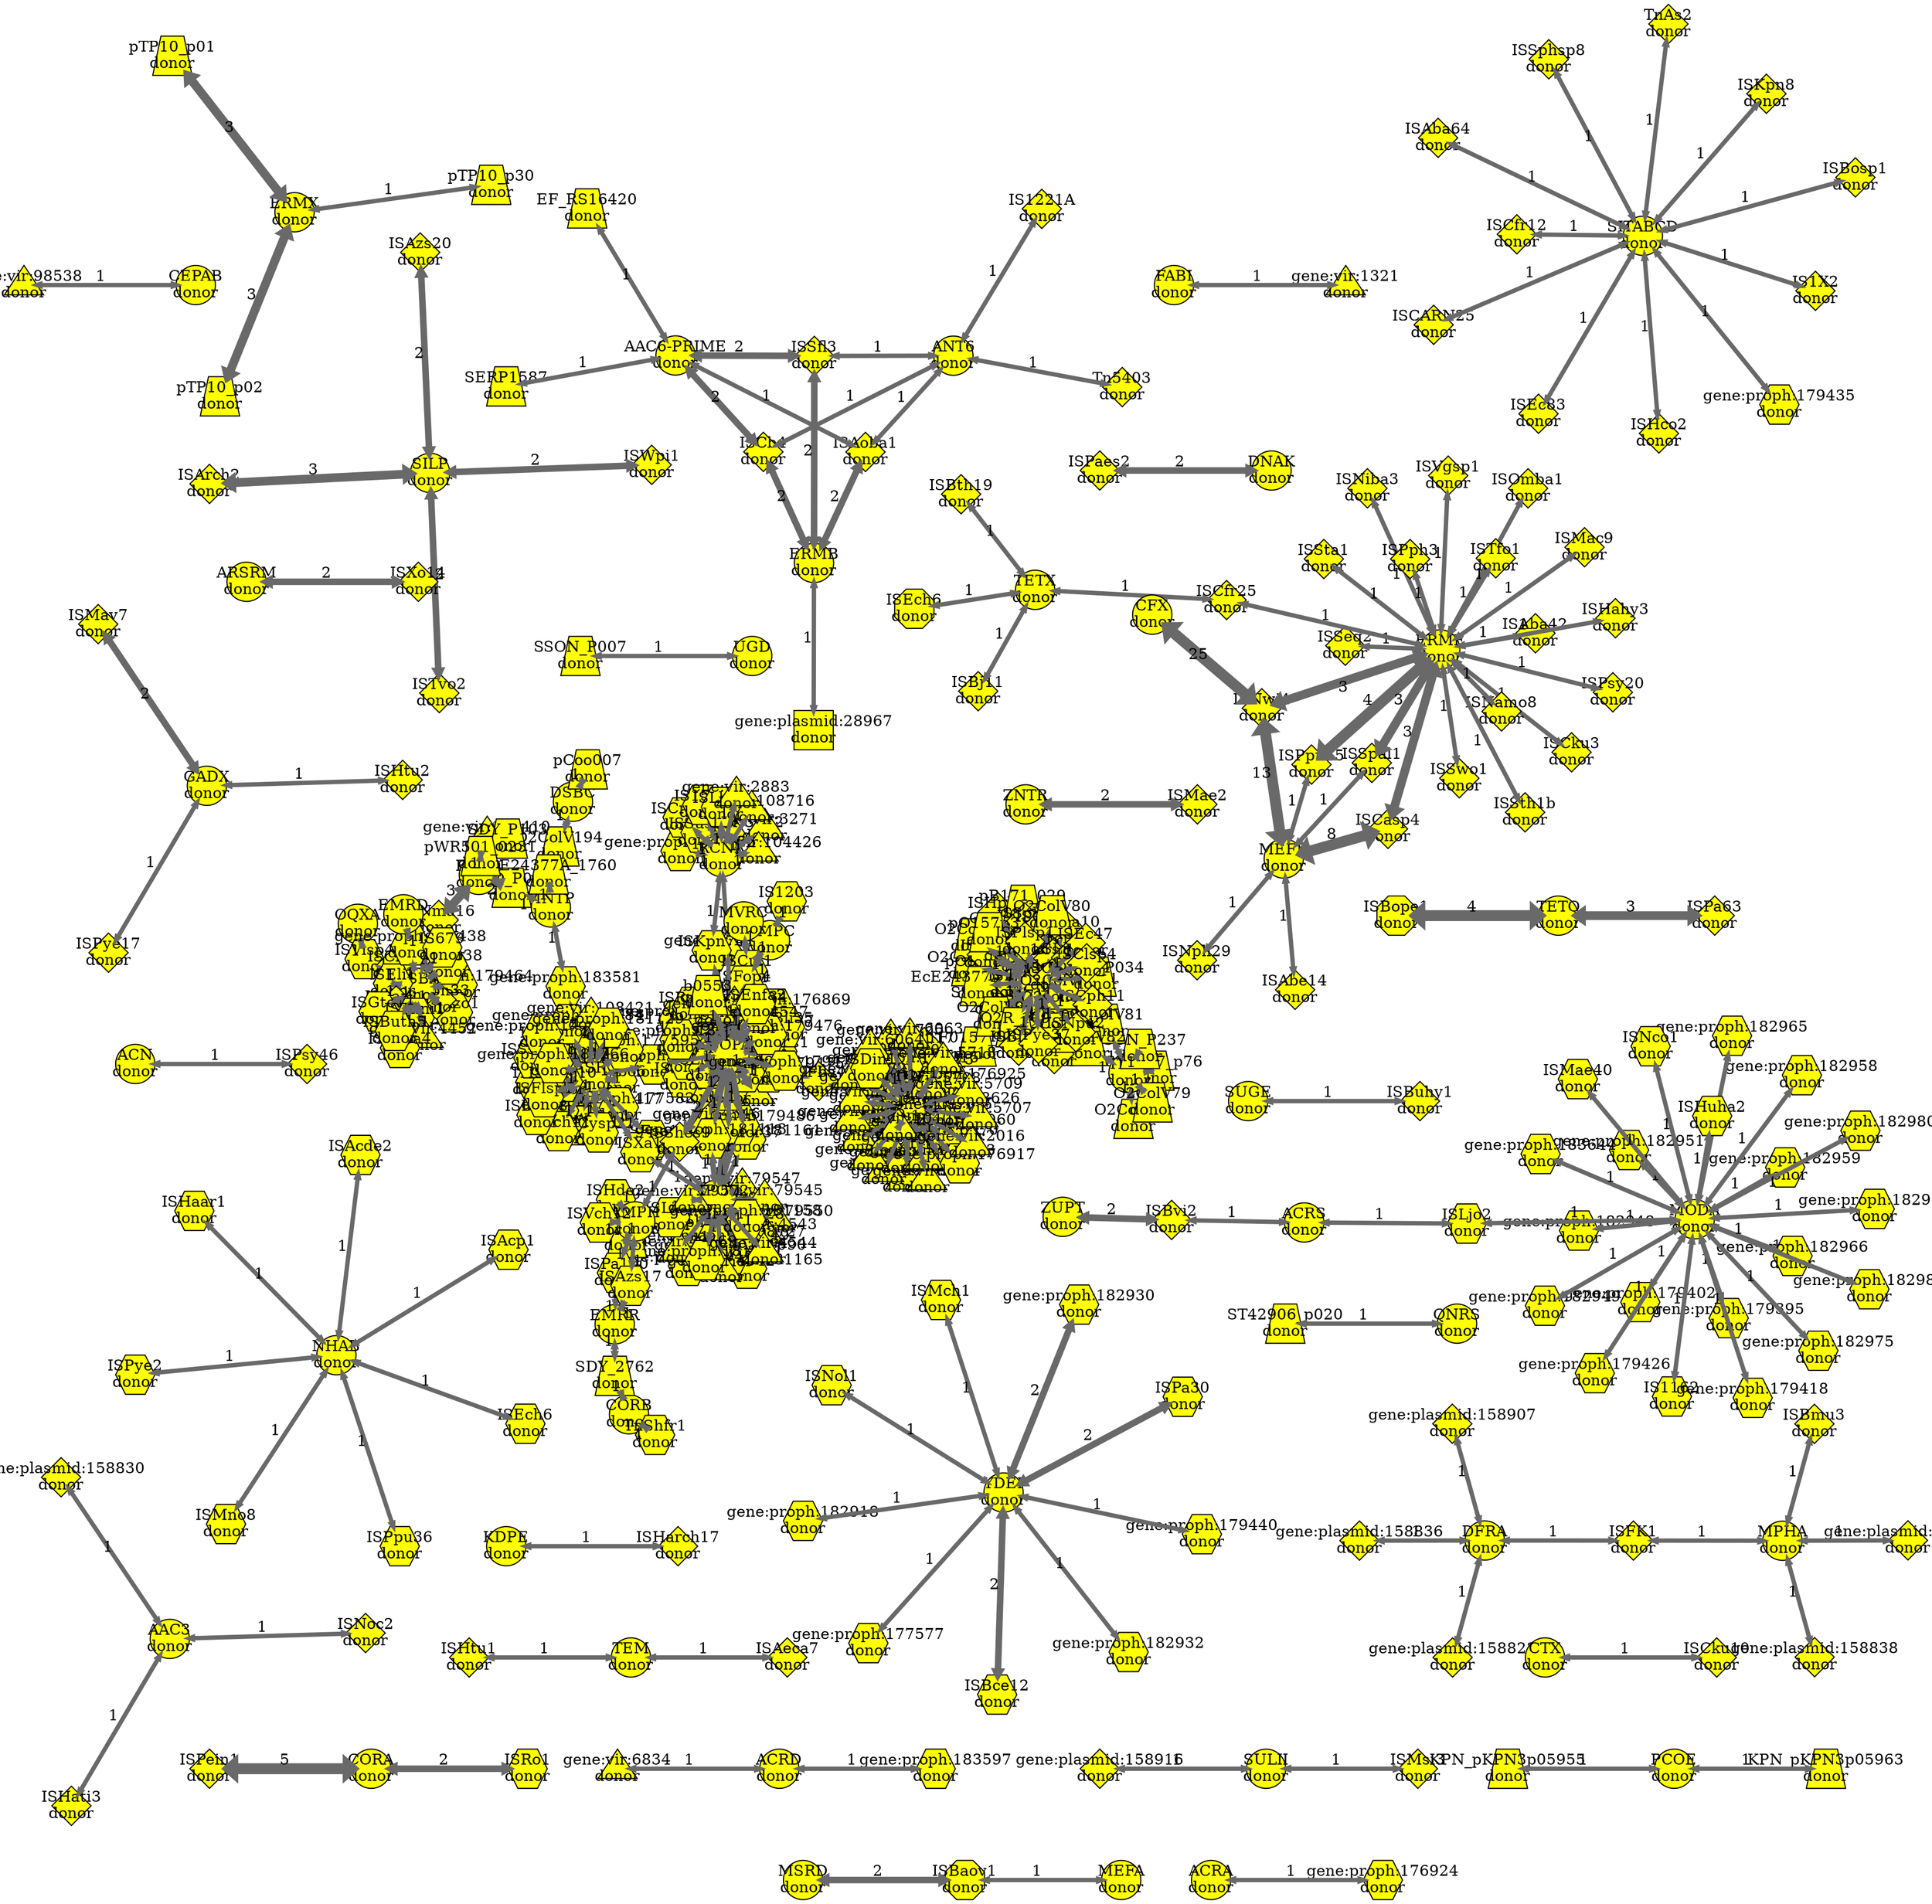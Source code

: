 digraph G {
  layout=sfdp;
  node [style=filled];
  N_1534_MGE_1000 [label="ISMae2\ndonor", shape=diamond, fixedsize=true, width=0.5, height=0.5, fillcolor="yellow"]
  N_270_ARG_1000 [label="ZNTR\ndonor", shape=circle, fixedsize=true, width=0.5, height=0.5, fillcolor="yellow"]
  N_274_ARG_1000 [label="ZUPT\ndonor", shape=circle, fixedsize=true, width=0.5, height=0.5, fillcolor="yellow"]
  N_3490_MGE_1000 [label="gene:proph:182932\ndonor", shape=hexagon, fixedsize=true, width=0.5, height=0.5, fillcolor="yellow"]
  N_3265_MGE_1000 [label="gene:proph:179440\ndonor", shape=hexagon, fixedsize=true, width=0.5, height=0.5, fillcolor="yellow"]
  N_3199_MGE_1000 [label="gene:proph:177577\ndonor", shape=hexagon, fixedsize=true, width=0.5, height=0.5, fillcolor="yellow"]
  N_2632_MGE_1000 [label="ISBce12\ndonor", shape=hexagon, fixedsize=true, width=0.5, height=0.5, fillcolor="yellow"]
  N_2623_MGE_1000 [label="ISPa30\ndonor", shape=hexagon, fixedsize=true, width=0.5, height=0.5, fillcolor="yellow"]
  N_253_ARG_1000 [label="UGD\ndonor", shape=circle, fixedsize=true, width=0.5, height=0.5, fillcolor="yellow"]
  N_1338_MGE_1000 [label="ISBj11\ndonor", shape=diamond, fixedsize=true, width=0.5, height=0.5, fillcolor="yellow"]
  N_250_ARG_1000 [label="TETX\ndonor", shape=circle, fixedsize=true, width=0.5, height=0.5, fillcolor="yellow"]
  N_1052_MGE_1000 [label="ISPa63\ndonor", shape=diamond, fixedsize=true, width=0.5, height=0.5, fillcolor="yellow"]
  N_1013_MGE_1000 [label="ISBope1\ndonor", shape=octagon, fixedsize=true, width=0.5, height=0.5, fillcolor="yellow"]
  N_247_ARG_1000 [label="TETQ\ndonor", shape=circle, fixedsize=true, width=0.5, height=0.5, fillcolor="yellow"]
  N_2101_MGE_1000 [label="SF0157_p76\ndonor", shape=trapezium, fixedsize=true, width=0.5, height=0.5, fillcolor="yellow"]
  N_1279_MGE_1000 [label="O2ColV78\ndonor", shape=trapezium, fixedsize=true, width=0.5, height=0.5, fillcolor="yellow"]
  N_241_ARG_1000 [label="TETA\ndonor", shape=circle, fixedsize=true, width=0.5, height=0.5, fillcolor="yellow"]
  N_1868_MGE_1000 [label="ISAeca7\ndonor", shape=diamond, fixedsize=true, width=0.5, height=0.5, fillcolor="yellow"]
  N_1899_MGE_1000 [label="ISMsi3\ndonor", shape=diamond, fixedsize=true, width=0.5, height=0.5, fillcolor="yellow"]
  N_231_ARG_1000 [label="SULII\ndonor", shape=circle, fixedsize=true, width=0.5, height=0.5, fillcolor="yellow"]
  N_1034_MGE_1000 [label="ISBuhy1\ndonor", shape=diamond, fixedsize=true, width=0.5, height=0.5, fillcolor="yellow"]
  N_3261_MGE_1000 [label="gene:proph:179435\ndonor", shape=hexagon, fixedsize=true, width=0.5, height=0.5, fillcolor="yellow"]
  N_1271_MGE_1000 [label="IS1X2\ndonor", shape=diamond, fixedsize=true, width=0.5, height=0.5, fillcolor="yellow"]
  N_1270_MGE_1000 [label="ISEc83\ndonor", shape=diamond, fixedsize=true, width=0.5, height=0.5, fillcolor="yellow"]
  N_1269_MGE_1000 [label="ISHco2\ndonor", shape=diamond, fixedsize=true, width=0.5, height=0.5, fillcolor="yellow"]
  N_1266_MGE_1000 [label="ISSphsp8\ndonor", shape=diamond, fixedsize=true, width=0.5, height=0.5, fillcolor="yellow"]
  N_1249_MGE_1000 [label="ISKpn8\ndonor", shape=diamond, fixedsize=true, width=0.5, height=0.5, fillcolor="yellow"]
  N_1248_MGE_1000 [label="ISBosp1\ndonor", shape=diamond, fixedsize=true, width=0.5, height=0.5, fillcolor="yellow"]
  N_1245_MGE_1000 [label="TnAs2\ndonor", shape=diamond, fixedsize=true, width=0.5, height=0.5, fillcolor="yellow"]
  N_223_ARG_1000 [label="SITABCD\ndonor", shape=circle, fixedsize=true, width=0.5, height=0.5, fillcolor="yellow"]
  N_1611_MGE_1000 [label="ISAzs20\ndonor", shape=diamond, fixedsize=true, width=0.5, height=0.5, fillcolor="yellow"]
  N_1609_MGE_1000 [label="ISArch2\ndonor", shape=diamond, fixedsize=true, width=0.5, height=0.5, fillcolor="yellow"]
  N_221_ARG_1000 [label="SILP\ndonor", shape=circle, fixedsize=true, width=0.5, height=0.5, fillcolor="yellow"]
  N_4121_MGE_1000 [label="gene:vir:79550\ndonor", shape=triangle, fixedsize=true, width=0.5, height=0.5, fillcolor="yellow"]
  N_4120_MGE_1000 [label="gene:vir:79547\ndonor", shape=triangle, fixedsize=true, width=0.5, height=0.5, fillcolor="yellow"]
  N_4119_MGE_1000 [label="gene:vir:79545\ndonor", shape=triangle, fixedsize=true, width=0.5, height=0.5, fillcolor="yellow"]
  N_4014_MGE_1000 [label="gene:vir:4543\ndonor", shape=triangle, fixedsize=true, width=0.5, height=0.5, fillcolor="yellow"]
  N_3801_MGE_1000 [label="gene:vir:108728\ndonor", shape=triangle, fixedsize=true, width=0.5, height=0.5, fillcolor="yellow"]
  N_1612_MGE_1000 [label="ISTvo2\ndonor", shape=diamond, fixedsize=true, width=0.5, height=0.5, fillcolor="yellow"]
  N_3800_MGE_1000 [label="gene:vir:108727\ndonor", shape=triangle, fixedsize=true, width=0.5, height=0.5, fillcolor="yellow"]
  N_1203_MGE_1000 [label="SSON_P237\ndonor", shape=trapezium, fixedsize=true, width=0.5, height=0.5, fillcolor="yellow"]
  N_3391_MGE_1000 [label="gene:proph:181165\ndonor", shape=hexagon, fixedsize=true, width=0.5, height=0.5, fillcolor="yellow"]
  N_3343_MGE_1000 [label="gene:proph:181090\ndonor", shape=hexagon, fixedsize=true, width=0.5, height=0.5, fillcolor="yellow"]
  N_3298_MGE_1000 [label="gene:proph:179489\ndonor", shape=hexagon, fixedsize=true, width=0.5, height=0.5, fillcolor="yellow"]
  N_206_ARG_1000 [label="RPOS\ndonor", shape=circle, fixedsize=true, width=0.5, height=0.5, fillcolor="yellow"]
  N_3922_MGE_1000 [label="gene:vir:3472\ndonor", shape=triangle, fixedsize=true, width=0.5, height=0.5, fillcolor="yellow"]
  N_3898_MGE_1000 [label="gene:vir:3271\ndonor", shape=triangle, fixedsize=true, width=0.5, height=0.5, fillcolor="yellow"]
  N_3795_MGE_1000 [label="gene:vir:108716\ndonor", shape=triangle, fixedsize=true, width=0.5, height=0.5, fillcolor="yellow"]
  N_3703_MGE_1000 [label="gene:vir:104426\ndonor", shape=triangle, fixedsize=true, width=0.5, height=0.5, fillcolor="yellow"]
  N_1268_MGE_1000 [label="ISCfr12\ndonor", shape=diamond, fixedsize=true, width=0.5, height=0.5, fillcolor="yellow"]
  N_3392_MGE_1000 [label="gene:proph:181166\ndonor", shape=hexagon, fixedsize=true, width=0.5, height=0.5, fillcolor="yellow"]
  N_2767_MGE_1000 [label="ISCrsp1\ndonor", shape=hexagon, fixedsize=true, width=0.5, height=0.5, fillcolor="yellow"]
  N_2565_MGE_1000 [label="ISSusp1\ndonor", shape=hexagon, fixedsize=true, width=0.5, height=0.5, fillcolor="yellow"]
  N_202_ARG_1000 [label="RCNR\ndonor", shape=circle, fixedsize=true, width=0.5, height=0.5, fillcolor="yellow"]
  N_200_ARG_1000 [label="QNRS\ndonor", shape=circle, fixedsize=true, width=0.5, height=0.5, fillcolor="yellow"]
  N_1610_MGE_1000 [label="ISWpi1\ndonor", shape=diamond, fixedsize=true, width=0.5, height=0.5, fillcolor="yellow"]
  N_2157_MGE_1000 [label="KPN_pKPN3p05963\ndonor", shape=trapezium, fixedsize=true, width=0.5, height=0.5, fillcolor="yellow"]
  N_188_ARG_1000 [label="PCOE\ndonor", shape=circle, fixedsize=true, width=0.5, height=0.5, fillcolor="yellow"]
  N_176_ARG_1000 [label="OQXA\ndonor", shape=circle, fixedsize=true, width=0.5, height=0.5, fillcolor="yellow"]
  N_3016_MGE_1000 [label="IS1203\ndonor", shape=hexagon, fixedsize=true, width=0.5, height=0.5, fillcolor="yellow"]
  N_166_ARG_1000 [label="NMPC\ndonor", shape=circle, fixedsize=true, width=0.5, height=0.5, fillcolor="yellow"]
  N_2799_MGE_1000 [label="ISHaar1\ndonor", shape=hexagon, fixedsize=true, width=0.5, height=0.5, fillcolor="yellow"]
  N_2798_MGE_1000 [label="ISPye2\ndonor", shape=hexagon, fixedsize=true, width=0.5, height=0.5, fillcolor="yellow"]
  N_2796_MGE_1000 [label="ISMno8\ndonor", shape=hexagon, fixedsize=true, width=0.5, height=0.5, fillcolor="yellow"]
  N_2795_MGE_1000 [label="ISPpu36\ndonor", shape=hexagon, fixedsize=true, width=0.5, height=0.5, fillcolor="yellow"]
  N_2794_MGE_1000 [label="ISAcde2\ndonor", shape=hexagon, fixedsize=true, width=0.5, height=0.5, fillcolor="yellow"]
  N_2793_MGE_1000 [label="ISEch6\ndonor", shape=hexagon, fixedsize=true, width=0.5, height=0.5, fillcolor="yellow"]
  N_163_ARG_1000 [label="NHAB\ndonor", shape=circle, fixedsize=true, width=0.5, height=0.5, fillcolor="yellow"]
  N_3281_MGE_1000 [label="gene:proph:179464\ndonor", shape=hexagon, fixedsize=true, width=0.5, height=0.5, fillcolor="yellow"]
  N_2792_MGE_1000 [label="ISVisp4\ndonor", shape=hexagon, fixedsize=true, width=0.5, height=0.5, fillcolor="yellow"]
  N_2738_MGE_1000 [label="ISMno38\ndonor", shape=hexagon, fixedsize=true, width=0.5, height=0.5, fillcolor="yellow"]
  N_2727_MGE_1000 [label="ISAzo1\ndonor", shape=hexagon, fixedsize=true, width=0.5, height=0.5, fillcolor="yellow"]
  N_2797_MGE_1000 [label="ISAcp1\ndonor", shape=hexagon, fixedsize=true, width=0.5, height=0.5, fillcolor="yellow"]
  N_2250_MGE_1000 [label="ISKpn33\ndonor", shape=diamond, fixedsize=true, width=0.5, height=0.5, fillcolor="yellow"]
  N_1247_MGE_1000 [label="ISCARN25\ndonor", shape=diamond, fixedsize=true, width=0.5, height=0.5, fillcolor="yellow"]
  N_1730_MGE_1000 [label="ISChy6\ndonor", shape=diamond, fixedsize=true, width=0.5, height=0.5, fillcolor="yellow"]
  N_155_ARG_1000 [label="MSBA\ndonor", shape=circle, fixedsize=true, width=0.5, height=0.5, fillcolor="yellow"]
  N_1817_MGE_1000 [label="gene:plasmid:158860\ndonor", shape=diamond, fixedsize=true, width=0.5, height=0.5, fillcolor="yellow"]
  N_1806_MGE_1000 [label="ISBmu3\ndonor", shape=diamond, fixedsize=true, width=0.5, height=0.5, fillcolor="yellow"]
  N_3509_MGE_1000 [label="gene:proph:182982\ndonor", shape=hexagon, fixedsize=true, width=0.5, height=0.5, fillcolor="yellow"]
  N_3508_MGE_1000 [label="gene:proph:182981\ndonor", shape=hexagon, fixedsize=true, width=0.5, height=0.5, fillcolor="yellow"]
  N_3507_MGE_1000 [label="gene:proph:182980\ndonor", shape=hexagon, fixedsize=true, width=0.5, height=0.5, fillcolor="yellow"]
  N_3504_MGE_1000 [label="gene:proph:182975\ndonor", shape=hexagon, fixedsize=true, width=0.5, height=0.5, fillcolor="yellow"]
  N_3500_MGE_1000 [label="gene:proph:182966\ndonor", shape=hexagon, fixedsize=true, width=0.5, height=0.5, fillcolor="yellow"]
  N_3499_MGE_1000 [label="gene:proph:182965\ndonor", shape=hexagon, fixedsize=true, width=0.5, height=0.5, fillcolor="yellow"]
  N_3498_MGE_1000 [label="gene:proph:182959\ndonor", shape=hexagon, fixedsize=true, width=0.5, height=0.5, fillcolor="yellow"]
  N_3497_MGE_1000 [label="gene:proph:182958\ndonor", shape=hexagon, fixedsize=true, width=0.5, height=0.5, fillcolor="yellow"]
  N_3494_MGE_1000 [label="gene:proph:182951\ndonor", shape=hexagon, fixedsize=true, width=0.5, height=0.5, fillcolor="yellow"]
  N_3493_MGE_1000 [label="gene:proph:182949\ndonor", shape=hexagon, fixedsize=true, width=0.5, height=0.5, fillcolor="yellow"]
  N_3492_MGE_1000 [label="gene:proph:182948\ndonor", shape=hexagon, fixedsize=true, width=0.5, height=0.5, fillcolor="yellow"]
  N_3255_MGE_1000 [label="gene:proph:179426\ndonor", shape=hexagon, fixedsize=true, width=0.5, height=0.5, fillcolor="yellow"]
  N_3251_MGE_1000 [label="gene:proph:179402\ndonor", shape=hexagon, fixedsize=true, width=0.5, height=0.5, fillcolor="yellow"]
  N_1345_MGE_1000 [label="ISSeq2\ndonor", shape=diamond, fixedsize=true, width=0.5, height=0.5, fillcolor="yellow"]
  N_85_ARG_1000 [label="ERMF\ndonor", shape=circle, fixedsize=true, width=0.5, height=0.5, fillcolor="yellow"]
  N_2637_MGE_1000 [label="TnEc2\ndonor", shape=hexagon, fixedsize=true, width=0.5, height=0.5, fillcolor="yellow"]
  N_2875_MGE_1000 [label="ISEli1\ndonor", shape=hexagon, fixedsize=true, width=0.5, height=0.5, fillcolor="yellow"]
  N_1362_MGE_1000 [label="ISNiba3\ndonor", shape=diamond, fixedsize=true, width=0.5, height=0.5, fillcolor="yellow"]
  N_2627_MGE_1000 [label="ISSsu13\ndonor", shape=hexagon, fixedsize=true, width=0.5, height=0.5, fillcolor="yellow"]
  N_1354_MGE_1000 [label="ISVgsp1\ndonor", shape=diamond, fixedsize=true, width=0.5, height=0.5, fillcolor="yellow"]
  N_2125_MGE_1000 [label="ISFK1\ndonor", shape=diamond, fixedsize=true, width=0.5, height=0.5, fillcolor="yellow"]
  N_1810_MGE_1000 [label="gene:plasmid:158823\ndonor", shape=diamond, fixedsize=true, width=0.5, height=0.5, fillcolor="yellow"]
  N_1726_MGE_1000 [label="ISAar21\ndonor", shape=diamond, fixedsize=true, width=0.5, height=0.5, fillcolor="yellow"]
  N_3850_MGE_1000 [label="gene:vir:2022\ndonor", shape=triangle, fixedsize=true, width=0.5, height=0.5, fillcolor="yellow"]
  N_2484_MGE_1000 [label="ISRo1\ndonor", shape=hexagon, fixedsize=true, width=0.5, height=0.5, fillcolor="yellow"]
  N_1974_MGE_1000 [label="ISHarch17\ndonor", shape=diamond, fixedsize=true, width=0.5, height=0.5, fillcolor="yellow"]
  N_3249_MGE_1000 [label="gene:proph:179395\ndonor", shape=hexagon, fixedsize=true, width=0.5, height=0.5, fillcolor="yellow"]
  N_1960_MGE_1000 [label="ISPein1\ndonor", shape=diamond, fixedsize=true, width=0.5, height=0.5, fillcolor="yellow"]
  N_48_ARG_1000 [label="CORA\ndonor", shape=circle, fixedsize=true, width=0.5, height=0.5, fillcolor="yellow"]
  N_3365_MGE_1000 [label="gene:proph:181127\ndonor", shape=hexagon, fixedsize=true, width=0.5, height=0.5, fillcolor="yellow"]
  N_3299_MGE_1000 [label="gene:proph:179490\ndonor", shape=hexagon, fixedsize=true, width=0.5, height=0.5, fillcolor="yellow"]
  N_83_ARG_1000 [label="ERMB\ndonor", shape=circle, fixedsize=true, width=0.5, height=0.5, fillcolor="yellow"]
  N_4011_MGE_1000 [label="gene:vir:4537\ndonor", shape=triangle, fixedsize=true, width=0.5, height=0.5, fillcolor="yellow"]
  N_1716_MGE_1000 [label="ISXo14\ndonor", shape=diamond, fixedsize=true, width=0.5, height=0.5, fillcolor="yellow"]
  N_2223_MGE_1000 [label="ISShes9\ndonor", shape=diamond, fixedsize=true, width=0.5, height=0.5, fillcolor="yellow"]
  N_69_ARG_1000 [label="DNAK\ndonor", shape=circle, fixedsize=true, width=0.5, height=0.5, fillcolor="yellow"]
  N_1346_MGE_1000 [label="ISSta1\ndonor", shape=diamond, fixedsize=true, width=0.5, height=0.5, fillcolor="yellow"]
  N_4007_MGE_1000 [label="gene:vir:4533\ndonor", shape=triangle, fixedsize=true, width=0.5, height=0.5, fillcolor="yellow"]
  N_2222_MGE_1000 [label="ISMmo2\ndonor", shape=diamond, fixedsize=true, width=0.5, height=0.5, fillcolor="yellow"]
  N_2149_MGE_1000 [label="KPN_pKPN3p05955\ndonor", shape=trapezium, fixedsize=true, width=0.5, height=0.5, fillcolor="yellow"]
  N_3790_MGE_1000 [label="gene:vir:108544\ndonor", shape=triangle, fixedsize=true, width=0.5, height=0.5, fillcolor="yellow"]
  N_4045_MGE_1000 [label="gene:vir:5699\ndonor", shape=triangle, fixedsize=true, width=0.5, height=0.5, fillcolor="yellow"]
  N_1240_MGE_1000 [label="O2ColV178\ndonor", shape=trapezium, fixedsize=true, width=0.5, height=0.5, fillcolor="yellow"]
  N_3388_MGE_1000 [label="gene:proph:181161\ndonor", shape=hexagon, fixedsize=true, width=0.5, height=0.5, fillcolor="yellow"]
  N_2049_MGE_1000 [label="ISPsy46\ndonor", shape=diamond, fixedsize=true, width=0.5, height=0.5, fillcolor="yellow"]
  N_2506_MGE_1000 [label="ISGte1\ndonor", shape=hexagon, fixedsize=true, width=0.5, height=0.5, fillcolor="yellow"]
  N_1284_MGE_1000 [label="O2ColV83\ndonor", shape=trapezium, fixedsize=true, width=0.5, height=0.5, fillcolor="yellow"]
  N_77_ARG_1000 [label="EMRD\ndonor", shape=circle, fixedsize=true, width=0.5, height=0.5, fillcolor="yellow"]
  N_3297_MGE_1000 [label="gene:proph:179486\ndonor", shape=hexagon, fixedsize=true, width=0.5, height=0.5, fillcolor="yellow"]
  N_42_ARG_1000 [label="CFX\ndonor", shape=circle, fixedsize=true, width=0.5, height=0.5, fillcolor="yellow"]
  N_64_ARG_1000 [label="DFRA\ndonor", shape=circle, fixedsize=true, width=0.5, height=0.5, fillcolor="yellow"]
  N_1915_MGE_1000 [label="ISMav7\ndonor", shape=diamond, fixedsize=true, width=0.5, height=0.5, fillcolor="yellow"]
  N_3290_MGE_1000 [label="gene:proph:179475\ndonor", shape=hexagon, fixedsize=true, width=0.5, height=0.5, fillcolor="yellow"]
  N_1867_MGE_1000 [label="ISHtu1\ndonor", shape=diamond, fixedsize=true, width=0.5, height=0.5, fillcolor="yellow"]
  N_3380_MGE_1000 [label="gene:proph:181149\ndonor", shape=hexagon, fixedsize=true, width=0.5, height=0.5, fillcolor="yellow"]
  N_4055_MGE_1000 [label="gene:vir:5713\ndonor", shape=triangle, fixedsize=true, width=0.5, height=0.5, fillcolor="yellow"]
  N_1058_MGE_1000 [label="pO86A1_p129\ndonor", shape=trapezium, fixedsize=true, width=0.5, height=0.5, fillcolor="yellow"]
  N_1822_MGE_1000 [label="gene:plasmid:158907\ndonor", shape=diamond, fixedsize=true, width=0.5, height=0.5, fillcolor="yellow"]
  N_2842_MGE_1000 [label="IS1162\ndonor", shape=hexagon, fixedsize=true, width=0.5, height=0.5, fillcolor="yellow"]
  N_4013_MGE_1000 [label="gene:vir:4542\ndonor", shape=triangle, fixedsize=true, width=0.5, height=0.5, fillcolor="yellow"]
  N_3047_MGE_1000 [label="ISGsu3\ndonor", shape=hexagon, fixedsize=true, width=0.5, height=0.5, fillcolor="yellow"]
  N_1815_MGE_1000 [label="gene:plasmid:158838\ndonor", shape=diamond, fixedsize=true, width=0.5, height=0.5, fillcolor="yellow"]
  N_4067_MGE_1000 [label="gene:vir:5727\ndonor", shape=triangle, fixedsize=true, width=0.5, height=0.5, fillcolor="yellow"]
  N_3018_MGE_1000 [label="ISKpn15\ndonor", shape=hexagon, fixedsize=true, width=0.5, height=0.5, fillcolor="yellow"]
  N_2455_MGE_1000 [label="ISNol1\ndonor", shape=hexagon, fixedsize=true, width=0.5, height=0.5, fillcolor="yellow"]
  N_3002_MGE_1000 [label="ISMno3\ndonor", shape=hexagon, fixedsize=true, width=0.5, height=0.5, fillcolor="yellow"]
  N_2029_MGE_1000 [label="ST42906_p020\ndonor", shape=trapezium, fixedsize=true, width=0.5, height=0.5, fillcolor="yellow"]
  N_2995_MGE_1000 [label="ISCARN1\ndonor", shape=hexagon, fixedsize=true, width=0.5, height=0.5, fillcolor="yellow"]
  N_1210_MGE_1000 [label="ISPsy2\ndonor", shape=diamond, fixedsize=true, width=0.5, height=0.5, fillcolor="yellow"]
  N_49_ARG_1000 [label="CORB\ndonor", shape=circle, fixedsize=true, width=0.5, height=0.5, fillcolor="yellow"]
  N_3876_MGE_1000 [label="gene:vir:2050\ndonor", shape=triangle, fixedsize=true, width=0.5, height=0.5, fillcolor="yellow"]
  N_3341_MGE_1000 [label="gene:proph:181087\ndonor", shape=hexagon, fixedsize=true, width=0.5, height=0.5, fillcolor="yellow"]
  N_1811_MGE_1000 [label="gene:plasmid:158830\ndonor", shape=diamond, fixedsize=true, width=0.5, height=0.5, fillcolor="yellow"]
  N_3851_MGE_1000 [label="gene:vir:2023\ndonor", shape=triangle, fixedsize=true, width=0.5, height=0.5, fillcolor="yellow"]
  N_2567_MGE_1000 [label="ISBaps1\ndonor", shape=hexagon, fixedsize=true, width=0.5, height=0.5, fillcolor="yellow"]
  N_1292_MGE_1000 [label="O2ColV91\ndonor", shape=trapezium, fixedsize=true, width=0.5, height=0.5, fillcolor="yellow"]
  N_2562_MGE_1000 [label="ISMlu1\ndonor", shape=hexagon, fixedsize=true, width=0.5, height=0.5, fillcolor="yellow"]
  N_1542_MGE_1000 [label="pCoo090\ndonor", shape=trapezium, fixedsize=true, width=0.5, height=0.5, fillcolor="yellow"]
  N_2509_MGE_1000 [label="ISThni1\ndonor", shape=hexagon, fixedsize=true, width=0.5, height=0.5, fillcolor="yellow"]
  N_1287_MGE_1000 [label="ISHph1\ndonor", shape=diamond, fixedsize=true, width=0.5, height=0.5, fillcolor="yellow"]
  N_3985_MGE_1000 [label="gene:vir:4452\ndonor", shape=triangle, fixedsize=true, width=0.5, height=0.5, fillcolor="yellow"]
  N_1797_MGE_1000 [label="pB171_029\ndonor", shape=trapezium, fixedsize=true, width=0.5, height=0.5, fillcolor="yellow"]
  N_260_ARG_1000 [label="YDEI\ndonor", shape=circle, fixedsize=true, width=0.5, height=0.5, fillcolor="yellow"]
  N_2450_MGE_1000 [label="ISArsp11\ndonor", shape=hexagon, fixedsize=true, width=0.5, height=0.5, fillcolor="yellow"]
  N_3252_MGE_1000 [label="gene:proph:179418\ndonor", shape=hexagon, fixedsize=true, width=0.5, height=0.5, fillcolor="yellow"]
  N_1739_MGE_1000 [label="ISCku10\ndonor", shape=diamond, fixedsize=true, width=0.5, height=0.5, fillcolor="yellow"]
  N_2705_MGE_1000 [label="ISLhe66\ndonor", shape=hexagon, fixedsize=true, width=0.5, height=0.5, fillcolor="yellow"]
  N_2446_MGE_1000 [label="ISCwa3\ndonor", shape=hexagon, fixedsize=true, width=0.5, height=0.5, fillcolor="yellow"]
  N_53_ARG_1000 [label="CTX\ndonor", shape=circle, fixedsize=true, width=0.5, height=0.5, fillcolor="yellow"]
  N_4134_MGE_1000 [label="gene:vir:79569\ndonor", shape=triangle, fixedsize=true, width=0.5, height=0.5, fillcolor="yellow"]
  N_2442_MGE_1000 [label="ISKpn74\ndonor", shape=hexagon, fixedsize=true, width=0.5, height=0.5, fillcolor="yellow"]
  N_2053_MGE_1000 [label="gene:plasmid:28967\ndonor", shape=box, fixedsize=true, width=0.5, height=0.5, fillcolor="yellow"]
  N_1288_MGE_1000 [label="ISSph3\ndonor", shape=diamond, fixedsize=true, width=0.5, height=0.5, fillcolor="yellow"]
  N_2440_MGE_1000 [label="ISLmo21\ndonor", shape=hexagon, fixedsize=true, width=0.5, height=0.5, fillcolor="yellow"]
  N_1677_MGE_1000 [label="IS1351\ndonor", shape=diamond, fixedsize=true, width=0.5, height=0.5, fillcolor="yellow"]
  N_2224_MGE_1000 [label="ISMgi3\ndonor", shape=diamond, fixedsize=true, width=0.5, height=0.5, fillcolor="yellow"]
  N_1204_MGE_1000 [label="SSON_P070\ndonor", shape=trapezium, fixedsize=true, width=0.5, height=0.5, fillcolor="yellow"]
  N_1217_MGE_1000 [label="ISFba4\ndonor", shape=diamond, fixedsize=true, width=0.5, height=0.5, fillcolor="yellow"]
  N_1445_MGE_1000 [label="ISNwi4\ndonor", shape=diamond, fixedsize=true, width=0.5, height=0.5, fillcolor="yellow"]
  N_71_ARG_1000 [label="DSBC\ndonor", shape=circle, fixedsize=true, width=0.5, height=0.5, fillcolor="yellow"]
  N_1344_MGE_1000 [label="ISAba42\ndonor", shape=diamond, fixedsize=true, width=0.5, height=0.5, fillcolor="yellow"]
  N_3360_MGE_1000 [label="gene:proph:181111\ndonor", shape=hexagon, fixedsize=true, width=0.5, height=0.5, fillcolor="yellow"]
  N_47_ARG_1000 [label="COPA\ndonor", shape=circle, fixedsize=true, width=0.5, height=0.5, fillcolor="yellow"]
  N_3807_MGE_1000 [label="gene:vir:1321\ndonor", shape=triangle, fixedsize=true, width=0.5, height=0.5, fillcolor="yellow"]
  N_3387_MGE_1000 [label="gene:proph:181159\ndonor", shape=hexagon, fixedsize=true, width=0.5, height=0.5, fillcolor="yellow"]
  N_4062_MGE_1000 [label="gene:vir:5721\ndonor", shape=triangle, fixedsize=true, width=0.5, height=0.5, fillcolor="yellow"]
  N_3569_MGE_1000 [label="gene:proph:183644\ndonor", shape=hexagon, fixedsize=true, width=0.5, height=0.5, fillcolor="yellow"]
  N_1800_MGE_1000 [label="ISPaes2\ndonor", shape=diamond, fixedsize=true, width=0.5, height=0.5, fillcolor="yellow"]
  N_1290_MGE_1000 [label="ISRso12\ndonor", shape=diamond, fixedsize=true, width=0.5, height=0.5, fillcolor="yellow"]
  N_2553_MGE_1000 [label="ISLjo2\ndonor", shape=hexagon, fixedsize=true, width=0.5, height=0.5, fillcolor="yellow"]
  N_2808_MGE_1000 [label="ISSphsp13\ndonor", shape=hexagon, fixedsize=true, width=0.5, height=0.5, fillcolor="yellow"]
  N_2706_MGE_1000 [label="ISHbo6\ndonor", shape=hexagon, fixedsize=true, width=0.5, height=0.5, fillcolor="yellow"]
  N_2451_MGE_1000 [label="TnShfr1\ndonor", shape=hexagon, fixedsize=true, width=0.5, height=0.5, fillcolor="yellow"]
  N_2996_MGE_1000 [label="ISRsp13\ndonor", shape=hexagon, fixedsize=true, width=0.5, height=0.5, fillcolor="yellow"]
  N_1706_MGE_1000 [label="ISSfl3\ndonor", shape=diamond, fixedsize=true, width=0.5, height=0.5, fillcolor="yellow"]
  N_1239_MGE_1000 [label="ISBvi2\ndonor", shape=diamond, fixedsize=true, width=0.5, height=0.5, fillcolor="yellow"]
  N_2822_MGE_1000 [label="IS1550\ndonor", shape=hexagon, fixedsize=true, width=0.5, height=0.5, fillcolor="yellow"]
  N_149_ARG_1000 [label="MNTP\ndonor", shape=circle, fixedsize=true, width=0.5, height=0.5, fillcolor="yellow"]
  N_4044_MGE_1000 [label="gene:vir:5698\ndonor", shape=triangle, fixedsize=true, width=0.5, height=0.5, fillcolor="yellow"]
  N_3556_MGE_1000 [label="gene:proph:183597\ndonor", shape=hexagon, fixedsize=true, width=0.5, height=0.5, fillcolor="yellow"]
  N_2619_MGE_1000 [label="EcE24377A_1757\ndonor", shape=trapezium, fixedsize=true, width=0.5, height=0.5, fillcolor="yellow"]
  N_1548_MGE_1000 [label="pCoo007\ndonor", shape=trapezium, fixedsize=true, width=0.5, height=0.5, fillcolor="yellow"]
  N_3843_MGE_1000 [label="gene:vir:2014\ndonor", shape=triangle, fixedsize=true, width=0.5, height=0.5, fillcolor="yellow"]
  N_3062_MGE_1000 [label="ISLbp4\ndonor", shape=hexagon, fixedsize=true, width=0.5, height=0.5, fillcolor="yellow"]
  N_1293_MGE_1000 [label="O2ColV93\ndonor", shape=trapezium, fixedsize=true, width=0.5, height=0.5, fillcolor="yellow"]
  N_2_ARG_1000 [label="AAC3\ndonor", shape=circle, fixedsize=true, width=0.5, height=0.5, fillcolor="yellow"]
  N_1477_MGE_1000 [label="ISHati3\ndonor", shape=diamond, fixedsize=true, width=0.5, height=0.5, fillcolor="yellow"]
  N_4091_MGE_1000 [label="gene:vir:6079\ndonor", shape=triangle, fixedsize=true, width=0.5, height=0.5, fillcolor="yellow"]
  N_2468_MGE_1000 [label="ISPep1\ndonor", shape=hexagon, fixedsize=true, width=0.5, height=0.5, fillcolor="yellow"]
  N_3_ARG_1000 [label="AAC6-PRIME\ndonor", shape=circle, fixedsize=true, width=0.5, height=0.5, fillcolor="yellow"]
  N_1850_MGE_1000 [label="pO157p31\ndonor", shape=trapezium, fixedsize=true, width=0.5, height=0.5, fillcolor="yellow"]
  N_2639_MGE_1000 [label="SDY_2762\ndonor", shape=trapezium, fixedsize=true, width=0.5, height=0.5, fillcolor="yellow"]
  N_2753_MGE_1000 [label="ISHde2\ndonor", shape=hexagon, fixedsize=true, width=0.5, height=0.5, fillcolor="yellow"]
  N_3398_MGE_1000 [label="gene:proph:181172\ndonor", shape=hexagon, fixedsize=true, width=0.5, height=0.5, fillcolor="yellow"]
  N_3140_MGE_1000 [label="gene:proph:176869\ndonor", shape=hexagon, fixedsize=true, width=0.5, height=0.5, fillcolor="yellow"]
  N_1355_MGE_1000 [label="ISHahy3\ndonor", shape=diamond, fixedsize=true, width=0.5, height=0.5, fillcolor="yellow"]
  N_1337_MGE_1000 [label="ISBth19\ndonor", shape=diamond, fixedsize=true, width=0.5, height=0.5, fillcolor="yellow"]
  N_4008_MGE_1000 [label="gene:vir:4534\ndonor", shape=triangle, fixedsize=true, width=0.5, height=0.5, fillcolor="yellow"]
  N_2559_MGE_1000 [label="ISCul1\ndonor", shape=hexagon, fixedsize=true, width=0.5, height=0.5, fillcolor="yellow"]
  N_3785_MGE_1000 [label="gene:vir:108417\ndonor", shape=triangle, fixedsize=true, width=0.5, height=0.5, fillcolor="yellow"]
  N_1235_MGE_1000 [label="ISLiv3\ndonor", shape=diamond, fixedsize=true, width=0.5, height=0.5, fillcolor="yellow"]
  N_3895_MGE_1000 [label="gene:vir:2883\ndonor", shape=triangle, fixedsize=true, width=0.5, height=0.5, fillcolor="yellow"]
  N_1707_MGE_1000 [label="EF_RS16420\ndonor", shape=trapezium, fixedsize=true, width=0.5, height=0.5, fillcolor="yellow"]
  N_41_ARG_1000 [label="CEPAB\ndonor", shape=circle, fixedsize=true, width=0.5, height=0.5, fillcolor="yellow"]
  N_1197_MGE_1000 [label="SSON_P007\ndonor", shape=trapezium, fixedsize=true, width=0.5, height=0.5, fillcolor="yellow"]
  N_229_ARG_1000 [label="SUGE\ndonor", shape=circle, fixedsize=true, width=0.5, height=0.5, fillcolor="yellow"]
  N_4060_MGE_1000 [label="gene:vir:5719\ndonor", shape=triangle, fixedsize=true, width=0.5, height=0.5, fillcolor="yellow"]
  N_3204_MGE_1000 [label="gene:proph:177595\ndonor", shape=hexagon, fixedsize=true, width=0.5, height=0.5, fillcolor="yellow"]
  N_146_ARG_1000 [label="MGTA\ndonor", shape=circle, fixedsize=true, width=0.5, height=0.5, fillcolor="yellow"]
  N_1233_MGE_1000 [label="ISCre2\ndonor", shape=diamond, fixedsize=true, width=0.5, height=0.5, fillcolor="yellow"]
  N_9_ARG_1000 [label="ACRS\ndonor", shape=circle, fixedsize=true, width=0.5, height=0.5, fillcolor="yellow"]
  N_2561_MGE_1000 [label="ISBli35\ndonor", shape=hexagon, fixedsize=true, width=0.5, height=0.5, fillcolor="yellow"]
  N_2508_MGE_1000 [label="ISVapa4\ndonor", shape=hexagon, fixedsize=true, width=0.5, height=0.5, fillcolor="yellow"]
  N_1286_MGE_1000 [label="O2ColV85\ndonor", shape=trapezium, fixedsize=true, width=0.5, height=0.5, fillcolor="yellow"]
  N_3200_MGE_1000 [label="gene:proph:177582\ndonor", shape=hexagon, fixedsize=true, width=0.5, height=0.5, fillcolor="yellow"]
  N_3291_MGE_1000 [label="gene:proph:179476\ndonor", shape=hexagon, fixedsize=true, width=0.5, height=0.5, fillcolor="yellow"]
  N_2616_MGE_1000 [label="ISHwa21\ndonor", shape=hexagon, fixedsize=true, width=0.5, height=0.5, fillcolor="yellow"]
  N_2054_MGE_1000 [label="ISCb4\ndonor", shape=diamond, fixedsize=true, width=0.5, height=0.5, fillcolor="yellow"]
  N_1289_MGE_1000 [label="ISRpa10\ndonor", shape=diamond, fixedsize=true, width=0.5, height=0.5, fillcolor="yellow"]
  N_1281_MGE_1000 [label="O2ColV80\ndonor", shape=trapezium, fixedsize=true, width=0.5, height=0.5, fillcolor="yellow"]
  N_138_ARG_1000 [label="MEFA\ndonor", shape=circle, fixedsize=true, width=0.5, height=0.5, fillcolor="yellow"]
  N_1246_MGE_1000 [label="ISAba64\ndonor", shape=diamond, fixedsize=true, width=0.5, height=0.5, fillcolor="yellow"]
  N_26_ARG_1000 [label="ARSRM\ndonor", shape=circle, fixedsize=true, width=0.5, height=0.5, fillcolor="yellow"]
  N_3170_MGE_1000 [label="gene:proph:176924\ndonor", shape=hexagon, fixedsize=true, width=0.5, height=0.5, fillcolor="yellow"]
  N_28_ARG_1000 [label="ASR\ndonor", shape=circle, fixedsize=true, width=0.5, height=0.5, fillcolor="yellow"]
  N_3090_MGE_1000 [label="ISEsa1\ndonor", shape=hexagon, fixedsize=true, width=0.5, height=0.5, fillcolor="yellow"]
  N_2618_MGE_1000 [label="ISCro2\ndonor", shape=hexagon, fixedsize=true, width=0.5, height=0.5, fillcolor="yellow"]
  N_3554_MGE_1000 [label="gene:proph:183581\ndonor", shape=hexagon, fixedsize=true, width=0.5, height=0.5, fillcolor="yellow"]
  N_4064_MGE_1000 [label="gene:vir:5723\ndonor", shape=triangle, fixedsize=true, width=0.5, height=0.5, fillcolor="yellow"]
  N_1229_MGE_1000 [label="ISBrsp11\ndonor", shape=diamond, fixedsize=true, width=0.5, height=0.5, fillcolor="yellow"]
  N_5_ARG_1000 [label="ACRA\ndonor", shape=circle, fixedsize=true, width=0.5, height=0.5, fillcolor="yellow"]
  N_3051_MGE_1000 [label="ISLin2\ndonor", shape=hexagon, fixedsize=true, width=0.5, height=0.5, fillcolor="yellow"]
  N_4017_MGE_1000 [label="gene:vir:4546\ndonor", shape=triangle, fixedsize=true, width=0.5, height=0.5, fillcolor="yellow"]
  N_1282_MGE_1000 [label="O2ColV81\ndonor", shape=trapezium, fixedsize=true, width=0.5, height=0.5, fillcolor="yellow"]
  N_4100_MGE_1000 [label="gene:vir:6834\ndonor", shape=triangle, fixedsize=true, width=0.5, height=0.5, fillcolor="yellow"]
  N_4072_MGE_1000 [label="gene:vir:6060\ndonor", shape=triangle, fixedsize=true, width=0.5, height=0.5, fillcolor="yellow"]
  N_2453_MGE_1000 [label="ISCysp21\ndonor", shape=hexagon, fixedsize=true, width=0.5, height=0.5, fillcolor="yellow"]
  N_1339_MGE_1000 [label="ISCfr25\ndonor", shape=diamond, fixedsize=true, width=0.5, height=0.5, fillcolor="yellow"]
  N_4010_MGE_1000 [label="gene:vir:4536\ndonor", shape=triangle, fixedsize=true, width=0.5, height=0.5, fillcolor="yellow"]
  N_139_ARG_1000 [label="MEFE\ndonor", shape=circle, fixedsize=true, width=0.5, height=0.5, fillcolor="yellow"]
  N_2622_MGE_1000 [label="ISEch11\ndonor", shape=hexagon, fixedsize=true, width=0.5, height=0.5, fillcolor="yellow"]
  N_4018_MGE_1000 [label="gene:vir:4547\ndonor", shape=triangle, fixedsize=true, width=0.5, height=0.5, fillcolor="yellow"]
  N_4197_MGE_1000 [label="gene:vir:98538\ndonor", shape=triangle, fixedsize=true, width=0.5, height=0.5, fillcolor="yellow"]
  N_1283_MGE_1000 [label="O2ColV82\ndonor", shape=trapezium, fixedsize=true, width=0.5, height=0.5, fillcolor="yellow"]
  N_3015_MGE_1000 [label="ISFop4\ndonor", shape=hexagon, fixedsize=true, width=0.5, height=0.5, fillcolor="yellow"]
  N_1777_MGE_1000 [label="Tn5403\ndonor", shape=diamond, fixedsize=true, width=0.5, height=0.5, fillcolor="yellow"]
  N_1230_MGE_1000 [label="ISBuhy1\ndonor", shape=diamond, fixedsize=true, width=0.5, height=0.5, fillcolor="yellow"]
  N_2628_MGE_1000 [label="ISMac10\ndonor", shape=hexagon, fixedsize=true, width=0.5, height=0.5, fillcolor="yellow"]
  N_1353_MGE_1000 [label="ISCku3\ndonor", shape=diamond, fixedsize=true, width=0.5, height=0.5, fillcolor="yellow"]
  N_2707_MGE_1000 [label="ISBrsp8\ndonor", shape=hexagon, fixedsize=true, width=0.5, height=0.5, fillcolor="yellow"]
  N_1412_MGE_1000 [label="ISAoba1\ndonor", shape=diamond, fixedsize=true, width=0.5, height=0.5, fillcolor="yellow"]
  N_2634_MGE_1000 [label="ISFlsp1\ndonor", shape=hexagon, fixedsize=true, width=0.5, height=0.5, fillcolor="yellow"]
  N_86_ARG_1000 [label="ERMX\ndonor", shape=circle, fixedsize=true, width=0.5, height=0.5, fillcolor="yellow"]
  N_1218_MGE_1000 [label="O2ColV194\ndonor", shape=trapezium, fixedsize=true, width=0.5, height=0.5, fillcolor="yellow"]
  N_2807_MGE_1000 [label="ISMno1\ndonor", shape=hexagon, fixedsize=true, width=0.5, height=0.5, fillcolor="yellow"]
  N_4136_MGE_1000 [label="gene:vir:79572\ndonor", shape=triangle, fixedsize=true, width=0.5, height=0.5, fillcolor="yellow"]
  N_1478_MGE_1000 [label="ISNoc2\ndonor", shape=diamond, fixedsize=true, width=0.5, height=0.5, fillcolor="yellow"]
  N_2444_MGE_1000 [label="ISEnfa2\ndonor", shape=hexagon, fixedsize=true, width=0.5, height=0.5, fillcolor="yellow"]
  N_1448_MGE_1000 [label="ISAbe14\ndonor", shape=diamond, fixedsize=true, width=0.5, height=0.5, fillcolor="yellow"]
  N_3089_MGE_1000 [label="ISXa1\ndonor", shape=hexagon, fixedsize=true, width=0.5, height=0.5, fillcolor="yellow"]
  N_2445_MGE_1000 [label="b0553\ndonor", shape=trapezium, fixedsize=true, width=0.5, height=0.5, fillcolor="yellow"]
  N_3201_MGE_1000 [label="gene:proph:177584\ndonor", shape=hexagon, fixedsize=true, width=0.5, height=0.5, fillcolor="yellow"]
  N_1798_MGE_1000 [label="pB171_050\ndonor", shape=trapezium, fixedsize=true, width=0.5, height=0.5, fillcolor="yellow"]
  N_1379_MGE_1000 [label="IS1221A\ndonor", shape=diamond, fixedsize=true, width=0.5, height=0.5, fillcolor="yellow"]
  N_3185_MGE_1000 [label="gene:proph:177498\ndonor", shape=hexagon, fixedsize=true, width=0.5, height=0.5, fillcolor="yellow"]
  N_3443_MGE_1000 [label="gene:proph:181266\ndonor", shape=hexagon, fixedsize=true, width=0.5, height=0.5, fillcolor="yellow"]
  N_3786_MGE_1000 [label="gene:vir:108421\ndonor", shape=triangle, fixedsize=true, width=0.5, height=0.5, fillcolor="yellow"]
  N_1236_MGE_1000 [label="ISCsp3\ndonor", shape=diamond, fixedsize=true, width=0.5, height=0.5, fillcolor="yellow"]
  N_4082_MGE_1000 [label="gene:vir:6070\ndonor", shape=triangle, fixedsize=true, width=0.5, height=0.5, fillcolor="yellow"]
  N_1347_MGE_1000 [label="ISPsy20\ndonor", shape=diamond, fixedsize=true, width=0.5, height=0.5, fillcolor="yellow"]
  N_1350_MGE_1000 [label="ISMac9\ndonor", shape=diamond, fixedsize=true, width=0.5, height=0.5, fillcolor="yellow"]
  N_1351_MGE_1000 [label="ISOmba1\ndonor", shape=diamond, fixedsize=true, width=0.5, height=0.5, fillcolor="yellow"]
  N_4092_MGE_1000 [label="gene:vir:6080\ndonor", shape=triangle, fixedsize=true, width=0.5, height=0.5, fillcolor="yellow"]
  N_1357_MGE_1000 [label="ISTfo1\ndonor", shape=diamond, fixedsize=true, width=0.5, height=0.5, fillcolor="yellow"]
  N_1363_MGE_1000 [label="ISPph3\ndonor", shape=diamond, fixedsize=true, width=0.5, height=0.5, fillcolor="yellow"]
  N_90_ARG_1000 [label="FECD\ndonor", shape=circle, fixedsize=true, width=0.5, height=0.5, fillcolor="yellow"]
  N_3361_MGE_1000 [label="gene:proph:181113\ndonor", shape=hexagon, fixedsize=true, width=0.5, height=0.5, fillcolor="yellow"]
  N_1365_MGE_1000 [label="ISSwo1\ndonor", shape=diamond, fixedsize=true, width=0.5, height=0.5, fillcolor="yellow"]
  N_1367_MGE_1000 [label="ISNamo8\ndonor", shape=diamond, fixedsize=true, width=0.5, height=0.5, fillcolor="yellow"]
  N_1440_MGE_1000 [label="ISPpu15\ndonor", shape=diamond, fixedsize=true, width=0.5, height=0.5, fillcolor="yellow"]
  N_1444_MGE_1000 [label="ISSpal1\ndonor", shape=diamond, fixedsize=true, width=0.5, height=0.5, fillcolor="yellow"]
  N_3166_MGE_1000 [label="gene:proph:176917\ndonor", shape=hexagon, fixedsize=true, width=0.5, height=0.5, fillcolor="yellow"]
  N_1446_MGE_1000 [label="ISCasp4\ndonor", shape=diamond, fixedsize=true, width=0.5, height=0.5, fillcolor="yellow"]
  N_1509_MGE_1000 [label="pTP10_p01\ndonor", shape=trapezium, fixedsize=true, width=0.5, height=0.5, fillcolor="yellow"]
  N_3740_MGE_1000 [label="gene:vir:105410\ndonor", shape=triangle, fixedsize=true, width=0.5, height=0.5, fillcolor="yellow"]
  N_1510_MGE_1000 [label="pTP10_p02\ndonor", shape=trapezium, fixedsize=true, width=0.5, height=0.5, fillcolor="yellow"]
  N_1513_MGE_1000 [label="pTP10_p30\ndonor", shape=trapezium, fixedsize=true, width=0.5, height=0.5, fillcolor="yellow"]
  N_89_ARG_1000 [label="FABI\ndonor", shape=circle, fixedsize=true, width=0.5, height=0.5, fillcolor="yellow"]
  N_79_ARG_1000 [label="EMRR\ndonor", shape=circle, fixedsize=true, width=0.5, height=0.5, fillcolor="yellow"]
  N_1043_MGE_1000 [label="SDY_P103\ndonor", shape=trapezium, fixedsize=true, width=0.5, height=0.5, fillcolor="yellow"]
  N_1453_MGE_1000 [label="SBO_P009\ndonor", shape=trapezium, fixedsize=true, width=0.5, height=0.5, fillcolor="yellow"]
  N_2747_MGE_1000 [label="ISPa100\ndonor", shape=hexagon, fixedsize=true, width=0.5, height=0.5, fillcolor="yellow"]
  N_1234_MGE_1000 [label="ISAasp1\ndonor", shape=diamond, fixedsize=true, width=0.5, height=0.5, fillcolor="yellow"]
  N_3488_MGE_1000 [label="gene:proph:182930\ndonor", shape=hexagon, fixedsize=true, width=0.5, height=0.5, fillcolor="yellow"]
  N_2039_MGE_1000 [label="pWR501_0231\ndonor", shape=trapezium, fixedsize=true, width=0.5, height=0.5, fillcolor="yellow"]
  N_100_ARG_1000 [label="GADX\ndonor", shape=circle, fixedsize=true, width=0.5, height=0.5, fillcolor="yellow"]
  N_1140_MGE_1000 [label="ISPye17\ndonor", shape=diamond, fixedsize=true, width=0.5, height=0.5, fillcolor="yellow"]
  N_1297_MGE_1000 [label="ISHtu2\ndonor", shape=diamond, fixedsize=true, width=0.5, height=0.5, fillcolor="yellow"]
  N_1744_MGE_1000 [label="ISNma16\ndonor", shape=diamond, fixedsize=true, width=0.5, height=0.5, fillcolor="yellow"]
  N_101_ARG_1000 [label="GLPF\ndonor", shape=circle, fixedsize=true, width=0.5, height=0.5, fillcolor="yellow"]
  N_2096_MGE_1000 [label="ISPlu17\ndonor", shape=diamond, fixedsize=true, width=0.5, height=0.5, fillcolor="yellow"]
  N_2100_MGE_1000 [label="SF0157_p77\ndonor", shape=trapezium, fixedsize=true, width=0.5, height=0.5, fillcolor="yellow"]
  N_2777_MGE_1000 [label="ISMch1\ndonor", shape=hexagon, fixedsize=true, width=0.5, height=0.5, fillcolor="yellow"]
  N_2102_MGE_1000 [label="SF0157_p75\ndonor", shape=trapezium, fixedsize=true, width=0.5, height=0.5, fillcolor="yellow"]
  N_2550_MGE_1000 [label="ISAjo4\ndonor", shape=hexagon, fixedsize=true, width=0.5, height=0.5, fillcolor="yellow"]
  N_3164_MGE_1000 [label="gene:proph:176915\ndonor", shape=hexagon, fixedsize=true, width=0.5, height=0.5, fillcolor="yellow"]
  N_1442_MGE_1000 [label="ISNph29\ndonor", shape=diamond, fixedsize=true, width=0.5, height=0.5, fillcolor="yellow"]
  N_3171_MGE_1000 [label="gene:proph:176925\ndonor", shape=hexagon, fixedsize=true, width=0.5, height=0.5, fillcolor="yellow"]
  N_3793_MGE_1000 [label="gene:vir:108626\ndonor", shape=triangle, fixedsize=true, width=0.5, height=0.5, fillcolor="yellow"]
  N_153_ARG_1000 [label="MPHA\ndonor", shape=circle, fixedsize=true, width=0.5, height=0.5, fillcolor="yellow"]
  N_4048_MGE_1000 [label="gene:vir:5705\ndonor", shape=triangle, fixedsize=true, width=0.5, height=0.5, fillcolor="yellow"]
  N_3845_MGE_1000 [label="gene:vir:2016\ndonor", shape=triangle, fixedsize=true, width=0.5, height=0.5, fillcolor="yellow"]
  N_3483_MGE_1000 [label="gene:proph:182918\ndonor", shape=hexagon, fixedsize=true, width=0.5, height=0.5, fillcolor="yellow"]
  N_1295_MGE_1000 [label="O2ColV96\ndonor", shape=trapezium, fixedsize=true, width=0.5, height=0.5, fillcolor="yellow"]
  N_3852_MGE_1000 [label="gene:vir:2024\ndonor", shape=triangle, fixedsize=true, width=0.5, height=0.5, fillcolor="yellow"]
  N_3866_MGE_1000 [label="gene:vir:2040\ndonor", shape=triangle, fixedsize=true, width=0.5, height=0.5, fillcolor="yellow"]
  N_3367_MGE_1000 [label="gene:proph:181129\ndonor", shape=hexagon, fixedsize=true, width=0.5, height=0.5, fillcolor="yellow"]
  N_151_ARG_1000 [label="MODA\ndonor", shape=circle, fixedsize=true, width=0.5, height=0.5, fillcolor="yellow"]
  N_4042_MGE_1000 [label="gene:vir:5695\ndonor", shape=triangle, fixedsize=true, width=0.5, height=0.5, fillcolor="yellow"]
  N_13_ARG_1000 [label="ANT6\ndonor", shape=circle, fixedsize=true, width=0.5, height=0.5, fillcolor="yellow"]
  N_2750_MGE_1000 [label="ISAzs17\ndonor", shape=hexagon, fixedsize=true, width=0.5, height=0.5, fillcolor="yellow"]
  N_1237_MGE_1000 [label="O2ColV174\ndonor", shape=trapezium, fixedsize=true, width=0.5, height=0.5, fillcolor="yellow"]
  N_158_ARG_1000 [label="MVRC\ndonor", shape=circle, fixedsize=true, width=0.5, height=0.5, fillcolor="yellow"]
  N_4049_MGE_1000 [label="gene:vir:5706\ndonor", shape=triangle, fixedsize=true, width=0.5, height=0.5, fillcolor="yellow"]
  N_4050_MGE_1000 [label="gene:vir:5707\ndonor", shape=triangle, fixedsize=true, width=0.5, height=0.5, fillcolor="yellow"]
  N_156_ARG_1000 [label="MSRD\ndonor", shape=circle, fixedsize=true, width=0.5, height=0.5, fillcolor="yellow"]
  N_4051_MGE_1000 [label="gene:vir:5708\ndonor", shape=triangle, fixedsize=true, width=0.5, height=0.5, fillcolor="yellow"]
  N_4052_MGE_1000 [label="gene:vir:5709\ndonor", shape=triangle, fixedsize=true, width=0.5, height=0.5, fillcolor="yellow"]
  N_4059_MGE_1000 [label="gene:vir:5718\ndonor", shape=triangle, fixedsize=true, width=0.5, height=0.5, fillcolor="yellow"]
  N_234_ARG_1000 [label="TEM\ndonor", shape=circle, fixedsize=true, width=0.5, height=0.5, fillcolor="yellow"]
  N_3386_MGE_1000 [label="gene:proph:181158\ndonor", shape=hexagon, fixedsize=true, width=0.5, height=0.5, fillcolor="yellow"]
  N_4061_MGE_1000 [label="gene:vir:5720\ndonor", shape=triangle, fixedsize=true, width=0.5, height=0.5, fillcolor="yellow"]
  N_1813_MGE_1000 [label="gene:plasmid:158836\ndonor", shape=diamond, fixedsize=true, width=0.5, height=0.5, fillcolor="yellow"]
  N_4065_MGE_1000 [label="gene:vir:5725\ndonor", shape=triangle, fixedsize=true, width=0.5, height=0.5, fillcolor="yellow"]
  N_1823_MGE_1000 [label="gene:plasmid:158916\ndonor", shape=diamond, fixedsize=true, width=0.5, height=0.5, fillcolor="yellow"]
  N_4075_MGE_1000 [label="gene:vir:6063\ndonor", shape=triangle, fixedsize=true, width=0.5, height=0.5, fillcolor="yellow"]
  N_4076_MGE_1000 [label="gene:vir:6064\ndonor", shape=triangle, fixedsize=true, width=0.5, height=0.5, fillcolor="yellow"]
  N_1349_MGE_1000 [label="ISSth1b\ndonor", shape=diamond, fixedsize=true, width=0.5, height=0.5, fillcolor="yellow"]
  N_4084_MGE_1000 [label="gene:vir:6072\ndonor", shape=triangle, fixedsize=true, width=0.5, height=0.5, fillcolor="yellow"]
  N_3263_MGE_1000 [label="gene:proph:179438\ndonor", shape=hexagon, fixedsize=true, width=0.5, height=0.5, fillcolor="yellow"]
  N_111_ARG_1000 [label="KDPE\ndonor", shape=circle, fixedsize=true, width=0.5, height=0.5, fillcolor="yellow"]
  N_1014_MGE_1000 [label="ISBaov1\ndonor", shape=octagon, fixedsize=true, width=0.5, height=0.5, fillcolor="yellow"]
  N_1132_MGE_1000 [label="UTI89_P034\ndonor", shape=trapezium, fixedsize=true, width=0.5, height=0.5, fillcolor="yellow"]
  N_2739_MGE_1000 [label="ISButh5\ndonor", shape=hexagon, fixedsize=true, width=0.5, height=0.5, fillcolor="yellow"]
  N_1226_MGE_1000 [label="ISCph11\ndonor", shape=diamond, fixedsize=true, width=0.5, height=0.5, fillcolor="yellow"]
  N_7_ARG_1000 [label="ACRD\ndonor", shape=circle, fixedsize=true, width=0.5, height=0.5, fillcolor="yellow"]
  N_1227_MGE_1000 [label="ISLmo11\ndonor", shape=diamond, fixedsize=true, width=0.5, height=0.5, fillcolor="yellow"]
  N_1280_MGE_1000 [label="O2ColV79\ndonor", shape=trapezium, fixedsize=true, width=0.5, height=0.5, fillcolor="yellow"]
  N_4015_MGE_1000 [label="gene:vir:4544\ndonor", shape=triangle, fixedsize=true, width=0.5, height=0.5, fillcolor="yellow"]
  N_2502_MGE_1000 [label="ISNco1\ndonor", shape=hexagon, fixedsize=true, width=0.5, height=0.5, fillcolor="yellow"]
  N_4_ARG_1000 [label="ACN\ndonor", shape=circle, fixedsize=true, width=0.5, height=0.5, fillcolor="yellow"]
  N_1228_MGE_1000 [label="ISPlsp1\ndonor", shape=diamond, fixedsize=true, width=0.5, height=0.5, fillcolor="yellow"]
  N_11_ARG_1000 [label="AMPH\ndonor", shape=circle, fixedsize=true, width=0.5, height=0.5, fillcolor="yellow"]
  N_1231_MGE_1000 [label="ISEc47\ndonor", shape=diamond, fixedsize=true, width=0.5, height=0.5, fillcolor="yellow"]
  N_1232_MGE_1000 [label="ISClsp4\ndonor", shape=diamond, fixedsize=true, width=0.5, height=0.5, fillcolor="yellow"]
  N_2751_MGE_1000 [label="ISVch12\ndonor", shape=hexagon, fixedsize=true, width=0.5, height=0.5, fillcolor="yellow"]
  N_1238_MGE_1000 [label="ISMco4\ndonor", shape=diamond, fixedsize=true, width=0.5, height=0.5, fillcolor="yellow"]
  N_2690_MGE_1000 [label="SERP1587\ndonor", shape=trapezium, fixedsize=true, width=0.5, height=0.5, fillcolor="yellow"]
  N_1241_MGE_1000 [label="ISHhu9\ndonor", shape=diamond, fixedsize=true, width=0.5, height=0.5, fillcolor="yellow"]
  N_2507_MGE_1000 [label="IS679\ndonor", shape=hexagon, fixedsize=true, width=0.5, height=0.5, fillcolor="yellow"]
  N_1285_MGE_1000 [label="O2ColV84\ndonor", shape=trapezium, fixedsize=true, width=0.5, height=0.5, fillcolor="yellow"]
  N_1291_MGE_1000 [label="ISNpu2\ndonor", shape=diamond, fixedsize=true, width=0.5, height=0.5, fillcolor="yellow"]
  N_1294_MGE_1000 [label="O2ColV95\ndonor", shape=trapezium, fixedsize=true, width=0.5, height=0.5, fillcolor="yellow"]
  N_1010_MGE_1000 [label="ISEch6\ndonor", shape=octagon, fixedsize=true, width=0.5, height=0.5, fillcolor="yellow"]
  N_1429_MGE_1000 [label="O2R_109\ndonor", shape=trapezium, fixedsize=true, width=0.5, height=0.5, fillcolor="yellow"]
  N_2093_MGE_1000 [label="ISBli14\ndonor", shape=diamond, fixedsize=true, width=0.5, height=0.5, fillcolor="yellow"]
  N_2094_MGE_1000 [label="ISPye37\ndonor", shape=diamond, fixedsize=true, width=0.5, height=0.5, fillcolor="yellow"]
  N_3292_MGE_1000 [label="gene:proph:179478\ndonor", shape=hexagon, fixedsize=true, width=0.5, height=0.5, fillcolor="yellow"]
  N_2617_MGE_1000 [label="EcE24377A_1760\ndonor", shape=trapezium, fixedsize=true, width=0.5, height=0.5, fillcolor="yellow"]
  N_2548_MGE_1000 [label="ISDin1\ndonor", shape=hexagon, fixedsize=true, width=0.5, height=0.5, fillcolor="yellow"]
  N_2967_MGE_1000 [label="ISHuha2\ndonor", shape=hexagon, fixedsize=true, width=0.5, height=0.5, fillcolor="yellow"]
  N_2971_MGE_1000 [label="ISMae40\ndonor", shape=hexagon, fixedsize=true, width=0.5, height=0.5, fillcolor="yellow"]
  N_2_ARG_1000 -> N_1477_MGE_1000 [style=solid, color="#696969", arrowsize=0.3, penwidth=4, label="1", dir=both]
  N_2_ARG_1000 -> N_1478_MGE_1000 [style=solid, color="#696969", arrowsize=0.3, penwidth=4, label="1", dir=both]
  N_2_ARG_1000 -> N_1811_MGE_1000 [style=solid, color="#696969", arrowsize=0.3, penwidth=4, label="1", dir=both]
  N_3_ARG_1000 -> N_1412_MGE_1000 [style=solid, color="#696969", arrowsize=0.3, penwidth=4, label="1", dir=both]
  N_3_ARG_1000 -> N_1706_MGE_1000 [style=solid, color="#696969", arrowsize=0.3, penwidth=6, label="2", dir=both]
  N_3_ARG_1000 -> N_1707_MGE_1000 [style=solid, color="#696969", arrowsize=0.3, penwidth=4, label="1", dir=both]
  N_3_ARG_1000 -> N_2054_MGE_1000 [style=solid, color="#696969", arrowsize=0.3, penwidth=6, label="2", dir=both]
  N_3_ARG_1000 -> N_2690_MGE_1000 [style=solid, color="#696969", arrowsize=0.3, penwidth=4, label="1", dir=both]
  N_4_ARG_1000 -> N_2049_MGE_1000 [style=solid, color="#696969", arrowsize=0.3, penwidth=4, label="1", dir=both]
  N_5_ARG_1000 -> N_3170_MGE_1000 [style=solid, color="#696969", arrowsize=0.3, penwidth=4, label="1", dir=both]
  N_7_ARG_1000 -> N_3556_MGE_1000 [style=solid, color="#696969", arrowsize=0.3, penwidth=4, label="1", dir=both]
  N_7_ARG_1000 -> N_4100_MGE_1000 [style=solid, color="#696969", arrowsize=0.3, penwidth=4, label="1", dir=both]
  N_9_ARG_1000 -> N_1239_MGE_1000 [style=solid, color="#696969", arrowsize=0.3, penwidth=4, label="1", dir=both]
  N_9_ARG_1000 -> N_2553_MGE_1000 [style=solid, color="#696969", arrowsize=0.3, penwidth=4, label="1", dir=both]
  N_11_ARG_1000 -> N_1542_MGE_1000 [style=solid, color="#696969", arrowsize=0.3, penwidth=4, label="1", dir=both]
  N_11_ARG_1000 -> N_2223_MGE_1000 [style=solid, color="#696969", arrowsize=0.3, penwidth=4, label="1", dir=both]
  N_11_ARG_1000 -> N_2747_MGE_1000 [style=solid, color="#696969", arrowsize=0.3, penwidth=4, label="1", dir=both]
  N_11_ARG_1000 -> N_2750_MGE_1000 [style=solid, color="#696969", arrowsize=0.3, penwidth=4, label="1", dir=both]
  N_11_ARG_1000 -> N_2751_MGE_1000 [style=solid, color="#696969", arrowsize=0.3, penwidth=4, label="1", dir=both]
  N_11_ARG_1000 -> N_2753_MGE_1000 [style=solid, color="#696969", arrowsize=0.3, penwidth=4, label="1", dir=both]
  N_13_ARG_1000 -> N_1379_MGE_1000 [style=solid, color="#696969", arrowsize=0.3, penwidth=4, label="1", dir=both]
  N_13_ARG_1000 -> N_1412_MGE_1000 [style=solid, color="#696969", arrowsize=0.3, penwidth=4, label="1", dir=both]
  N_13_ARG_1000 -> N_1706_MGE_1000 [style=solid, color="#696969", arrowsize=0.3, penwidth=4, label="1", dir=both]
  N_13_ARG_1000 -> N_1777_MGE_1000 [style=solid, color="#696969", arrowsize=0.3, penwidth=4, label="1", dir=both]
  N_13_ARG_1000 -> N_2054_MGE_1000 [style=solid, color="#696969", arrowsize=0.3, penwidth=4, label="1", dir=both]
  N_26_ARG_1000 -> N_1716_MGE_1000 [style=solid, color="#696969", arrowsize=0.3, penwidth=6, label="2", dir=both]
  N_28_ARG_1000 -> N_2453_MGE_1000 [style=solid, color="#696969", arrowsize=0.3, penwidth=4, label="1", dir=both]
  N_28_ARG_1000 -> N_2468_MGE_1000 [style=solid, color="#696969", arrowsize=0.3, penwidth=4, label="1", dir=both]
  N_28_ARG_1000 -> N_2616_MGE_1000 [style=solid, color="#696969", arrowsize=0.3, penwidth=4, label="1", dir=both]
  N_28_ARG_1000 -> N_2618_MGE_1000 [style=solid, color="#696969", arrowsize=0.3, penwidth=4, label="1", dir=both]
  N_28_ARG_1000 -> N_2622_MGE_1000 [style=solid, color="#696969", arrowsize=0.3, penwidth=4, label="1", dir=both]
  N_28_ARG_1000 -> N_2627_MGE_1000 [style=solid, color="#696969", arrowsize=0.3, penwidth=4, label="1", dir=both]
  N_28_ARG_1000 -> N_2628_MGE_1000 [style=solid, color="#696969", arrowsize=0.3, penwidth=4, label="1", dir=both]
  N_28_ARG_1000 -> N_2634_MGE_1000 [style=solid, color="#696969", arrowsize=0.3, penwidth=4, label="1", dir=both]
  N_28_ARG_1000 -> N_2637_MGE_1000 [style=solid, color="#696969", arrowsize=0.3, penwidth=4, label="1", dir=both]
  N_28_ARG_1000 -> N_2705_MGE_1000 [style=solid, color="#696969", arrowsize=0.3, penwidth=4, label="1", dir=both]
  N_28_ARG_1000 -> N_2706_MGE_1000 [style=solid, color="#696969", arrowsize=0.3, penwidth=4, label="1", dir=both]
  N_28_ARG_1000 -> N_2707_MGE_1000 [style=solid, color="#696969", arrowsize=0.3, penwidth=4, label="1", dir=both]
  N_28_ARG_1000 -> N_2807_MGE_1000 [style=solid, color="#696969", arrowsize=0.3, penwidth=4, label="1", dir=both]
  N_28_ARG_1000 -> N_2808_MGE_1000 [style=solid, color="#696969", arrowsize=0.3, penwidth=4, label="1", dir=both]
  N_28_ARG_1000 -> N_3089_MGE_1000 [style=solid, color="#696969", arrowsize=0.3, penwidth=4, label="1", dir=both]
  N_28_ARG_1000 -> N_3090_MGE_1000 [style=solid, color="#696969", arrowsize=0.3, penwidth=4, label="1", dir=both]
  N_28_ARG_1000 -> N_3185_MGE_1000 [style=solid, color="#696969", arrowsize=0.3, penwidth=4, label="1", dir=both]
  N_28_ARG_1000 -> N_3200_MGE_1000 [style=solid, color="#696969", arrowsize=0.3, penwidth=4, label="1", dir=both]
  N_28_ARG_1000 -> N_3201_MGE_1000 [style=solid, color="#696969", arrowsize=0.3, penwidth=4, label="1", dir=both]
  N_28_ARG_1000 -> N_3204_MGE_1000 [style=solid, color="#696969", arrowsize=0.3, penwidth=4, label="1", dir=both]
  N_28_ARG_1000 -> N_3365_MGE_1000 [style=solid, color="#696969", arrowsize=0.3, penwidth=4, label="1", dir=both]
  N_28_ARG_1000 -> N_3367_MGE_1000 [style=solid, color="#696969", arrowsize=0.3, penwidth=4, label="1", dir=both]
  N_28_ARG_1000 -> N_3443_MGE_1000 [style=solid, color="#696969", arrowsize=0.3, penwidth=4, label="1", dir=both]
  N_28_ARG_1000 -> N_3554_MGE_1000 [style=solid, color="#696969", arrowsize=0.3, penwidth=4, label="1", dir=both]
  N_28_ARG_1000 -> N_3785_MGE_1000 [style=solid, color="#696969", arrowsize=0.3, penwidth=4, label="1", dir=both]
  N_28_ARG_1000 -> N_3786_MGE_1000 [style=solid, color="#696969", arrowsize=0.3, penwidth=4, label="1", dir=both]
  N_41_ARG_1000 -> N_4197_MGE_1000 [style=solid, color="#696969", arrowsize=0.3, penwidth=4, label="1", dir=both]
  N_42_ARG_1000 -> N_1445_MGE_1000 [style=solid, color="#696969", arrowsize=0.3, penwidth=10, label="25", dir=both]
  N_47_ARG_1000 -> N_1217_MGE_1000 [style=solid, color="#696969", arrowsize=0.3, penwidth=4, label="1", dir=both]
  N_47_ARG_1000 -> N_2222_MGE_1000 [style=solid, color="#696969", arrowsize=0.3, penwidth=6, label="2", dir=both]
  N_47_ARG_1000 -> N_2223_MGE_1000 [style=solid, color="#696969", arrowsize=0.3, penwidth=6, label="2", dir=both]
  N_47_ARG_1000 -> N_2224_MGE_1000 [style=solid, color="#696969", arrowsize=0.3, penwidth=6, label="2", dir=both]
  N_47_ARG_1000 -> N_2440_MGE_1000 [style=solid, color="#696969", arrowsize=0.3, penwidth=4, label="1", dir=both]
  N_47_ARG_1000 -> N_2442_MGE_1000 [style=solid, color="#696969", arrowsize=0.3, penwidth=4, label="1", dir=both]
  N_47_ARG_1000 -> N_2444_MGE_1000 [style=solid, color="#696969", arrowsize=0.3, penwidth=4, label="1", dir=both]
  N_47_ARG_1000 -> N_2445_MGE_1000 [style=solid, color="#696969", arrowsize=0.3, penwidth=4, label="1", dir=both]
  N_47_ARG_1000 -> N_2446_MGE_1000 [style=solid, color="#696969", arrowsize=0.3, penwidth=4, label="1", dir=both]
  N_47_ARG_1000 -> N_2450_MGE_1000 [style=solid, color="#696969", arrowsize=0.3, penwidth=4, label="1", dir=both]
  N_47_ARG_1000 -> N_2559_MGE_1000 [style=solid, color="#696969", arrowsize=0.3, penwidth=4, label="1", dir=both]
  N_47_ARG_1000 -> N_2561_MGE_1000 [style=solid, color="#696969", arrowsize=0.3, penwidth=4, label="1", dir=both]
  N_47_ARG_1000 -> N_2562_MGE_1000 [style=solid, color="#696969", arrowsize=0.3, penwidth=4, label="1", dir=both]
  N_47_ARG_1000 -> N_2567_MGE_1000 [style=solid, color="#696969", arrowsize=0.3, penwidth=4, label="1", dir=both]
  N_47_ARG_1000 -> N_2995_MGE_1000 [style=solid, color="#696969", arrowsize=0.3, penwidth=4, label="1", dir=both]
  N_47_ARG_1000 -> N_2996_MGE_1000 [style=solid, color="#696969", arrowsize=0.3, penwidth=4, label="1", dir=both]
  N_47_ARG_1000 -> N_3002_MGE_1000 [style=solid, color="#696969", arrowsize=0.3, penwidth=4, label="1", dir=both]
  N_47_ARG_1000 -> N_3015_MGE_1000 [style=solid, color="#696969", arrowsize=0.3, penwidth=4, label="1", dir=both]
  N_47_ARG_1000 -> N_3018_MGE_1000 [style=solid, color="#696969", arrowsize=0.3, penwidth=4, label="1", dir=both]
  N_47_ARG_1000 -> N_3047_MGE_1000 [style=solid, color="#696969", arrowsize=0.3, penwidth=4, label="1", dir=both]
  N_47_ARG_1000 -> N_3140_MGE_1000 [style=solid, color="#696969", arrowsize=0.3, penwidth=4, label="1", dir=both]
  N_47_ARG_1000 -> N_3290_MGE_1000 [style=solid, color="#696969", arrowsize=0.3, penwidth=4, label="1", dir=both]
  N_47_ARG_1000 -> N_3291_MGE_1000 [style=solid, color="#696969", arrowsize=0.3, penwidth=4, label="1", dir=both]
  N_47_ARG_1000 -> N_3292_MGE_1000 [style=solid, color="#696969", arrowsize=0.3, penwidth=4, label="1", dir=both]
  N_47_ARG_1000 -> N_3297_MGE_1000 [style=solid, color="#696969", arrowsize=0.3, penwidth=4, label="1", dir=both]
  N_47_ARG_1000 -> N_3341_MGE_1000 [style=solid, color="#696969", arrowsize=0.3, penwidth=4, label="1", dir=both]
  N_47_ARG_1000 -> N_3360_MGE_1000 [style=solid, color="#696969", arrowsize=0.3, penwidth=4, label="1", dir=both]
  N_47_ARG_1000 -> N_3361_MGE_1000 [style=solid, color="#696969", arrowsize=0.3, penwidth=4, label="1", dir=both]
  N_47_ARG_1000 -> N_3365_MGE_1000 [style=solid, color="#696969", arrowsize=0.3, penwidth=4, label="1", dir=both]
  N_47_ARG_1000 -> N_3388_MGE_1000 [style=solid, color="#696969", arrowsize=0.3, penwidth=4, label="1", dir=both]
  N_47_ARG_1000 -> N_3398_MGE_1000 [style=solid, color="#696969", arrowsize=0.3, penwidth=4, label="1", dir=both]
  N_47_ARG_1000 -> N_3790_MGE_1000 [style=solid, color="#696969", arrowsize=0.3, penwidth=4, label="1", dir=both]
  N_47_ARG_1000 -> N_4007_MGE_1000 [style=solid, color="#696969", arrowsize=0.3, penwidth=6, label="2", dir=both]
  N_47_ARG_1000 -> N_4008_MGE_1000 [style=solid, color="#696969", arrowsize=0.3, penwidth=4, label="1", dir=both]
  N_47_ARG_1000 -> N_4010_MGE_1000 [style=solid, color="#696969", arrowsize=0.3, penwidth=4, label="1", dir=both]
  N_47_ARG_1000 -> N_4011_MGE_1000 [style=solid, color="#696969", arrowsize=0.3, penwidth=4, label="1", dir=both]
  N_47_ARG_1000 -> N_4017_MGE_1000 [style=solid, color="#696969", arrowsize=0.3, penwidth=4, label="1", dir=both]
  N_47_ARG_1000 -> N_4018_MGE_1000 [style=solid, color="#696969", arrowsize=0.3, penwidth=4, label="1", dir=both]
  N_48_ARG_1000 -> N_1960_MGE_1000 [style=solid, color="#696969", arrowsize=0.3, penwidth=10, label="5", dir=both]
  N_48_ARG_1000 -> N_2484_MGE_1000 [style=solid, color="#696969", arrowsize=0.3, penwidth=6, label="2", dir=both]
  N_49_ARG_1000 -> N_2451_MGE_1000 [style=solid, color="#696969", arrowsize=0.3, penwidth=4, label="1", dir=both]
  N_49_ARG_1000 -> N_2639_MGE_1000 [style=solid, color="#696969", arrowsize=0.3, penwidth=4, label="1", dir=both]
  N_53_ARG_1000 -> N_1739_MGE_1000 [style=solid, color="#696969", arrowsize=0.3, penwidth=4, label="1", dir=both]
  N_64_ARG_1000 -> N_1810_MGE_1000 [style=solid, color="#696969", arrowsize=0.3, penwidth=4, label="1", dir=both]
  N_64_ARG_1000 -> N_1813_MGE_1000 [style=solid, color="#696969", arrowsize=0.3, penwidth=4, label="1", dir=both]
  N_64_ARG_1000 -> N_1822_MGE_1000 [style=solid, color="#696969", arrowsize=0.3, penwidth=4, label="1", dir=both]
  N_64_ARG_1000 -> N_2125_MGE_1000 [style=solid, color="#696969", arrowsize=0.3, penwidth=4, label="1", dir=both]
  N_69_ARG_1000 -> N_1800_MGE_1000 [style=solid, color="#696969", arrowsize=0.3, penwidth=6, label="2", dir=both]
  N_71_ARG_1000 -> N_1218_MGE_1000 [style=solid, color="#696969", arrowsize=0.3, penwidth=4, label="1", dir=both]
  N_71_ARG_1000 -> N_1548_MGE_1000 [style=solid, color="#696969", arrowsize=0.3, penwidth=4, label="1", dir=both]
  N_77_ARG_1000 -> N_3263_MGE_1000 [style=solid, color="#696969", arrowsize=0.3, penwidth=4, label="1", dir=both]
  N_79_ARG_1000 -> N_2639_MGE_1000 [style=solid, color="#696969", arrowsize=0.3, penwidth=4, label="1", dir=both]
  N_79_ARG_1000 -> N_2747_MGE_1000 [style=solid, color="#696969", arrowsize=0.3, penwidth=4, label="1", dir=both]
  N_79_ARG_1000 -> N_2750_MGE_1000 [style=solid, color="#696969", arrowsize=0.3, penwidth=4, label="1", dir=both]
  N_83_ARG_1000 -> N_1412_MGE_1000 [style=solid, color="#696969", arrowsize=0.3, penwidth=6, label="2", dir=both]
  N_83_ARG_1000 -> N_1706_MGE_1000 [style=solid, color="#696969", arrowsize=0.3, penwidth=6, label="2", dir=both]
  N_83_ARG_1000 -> N_2053_MGE_1000 [style=solid, color="#696969", arrowsize=0.3, penwidth=4, label="1", dir=both]
  N_83_ARG_1000 -> N_2054_MGE_1000 [style=solid, color="#696969", arrowsize=0.3, penwidth=6, label="2", dir=both]
  N_85_ARG_1000 -> N_1339_MGE_1000 [style=solid, color="#696969", arrowsize=0.3, penwidth=4, label="1", dir=both]
  N_85_ARG_1000 -> N_1344_MGE_1000 [style=solid, color="#696969", arrowsize=0.3, penwidth=4, label="1", dir=both]
  N_85_ARG_1000 -> N_1345_MGE_1000 [style=solid, color="#696969", arrowsize=0.3, penwidth=4, label="1", dir=both]
  N_85_ARG_1000 -> N_1346_MGE_1000 [style=solid, color="#696969", arrowsize=0.3, penwidth=4, label="1", dir=both]
  N_85_ARG_1000 -> N_1347_MGE_1000 [style=solid, color="#696969", arrowsize=0.3, penwidth=4, label="1", dir=both]
  N_85_ARG_1000 -> N_1349_MGE_1000 [style=solid, color="#696969", arrowsize=0.3, penwidth=4, label="1", dir=both]
  N_85_ARG_1000 -> N_1350_MGE_1000 [style=solid, color="#696969", arrowsize=0.3, penwidth=4, label="1", dir=both]
  N_85_ARG_1000 -> N_1351_MGE_1000 [style=solid, color="#696969", arrowsize=0.3, penwidth=4, label="1", dir=both]
  N_85_ARG_1000 -> N_1353_MGE_1000 [style=solid, color="#696969", arrowsize=0.3, penwidth=4, label="1", dir=both]
  N_85_ARG_1000 -> N_1354_MGE_1000 [style=solid, color="#696969", arrowsize=0.3, penwidth=4, label="1", dir=both]
  N_85_ARG_1000 -> N_1355_MGE_1000 [style=solid, color="#696969", arrowsize=0.3, penwidth=4, label="1", dir=both]
  N_85_ARG_1000 -> N_1357_MGE_1000 [style=solid, color="#696969", arrowsize=0.3, penwidth=4, label="1", dir=both]
  N_85_ARG_1000 -> N_1362_MGE_1000 [style=solid, color="#696969", arrowsize=0.3, penwidth=4, label="1", dir=both]
  N_85_ARG_1000 -> N_1363_MGE_1000 [style=solid, color="#696969", arrowsize=0.3, penwidth=4, label="1", dir=both]
  N_85_ARG_1000 -> N_1365_MGE_1000 [style=solid, color="#696969", arrowsize=0.3, penwidth=4, label="1", dir=both]
  N_85_ARG_1000 -> N_1367_MGE_1000 [style=solid, color="#696969", arrowsize=0.3, penwidth=4, label="1", dir=both]
  N_85_ARG_1000 -> N_1440_MGE_1000 [style=solid, color="#696969", arrowsize=0.3, penwidth=10, label="4", dir=both]
  N_85_ARG_1000 -> N_1444_MGE_1000 [style=solid, color="#696969", arrowsize=0.3, penwidth=8, label="3", dir=both]
  N_85_ARG_1000 -> N_1445_MGE_1000 [style=solid, color="#696969", arrowsize=0.3, penwidth=8, label="3", dir=both]
  N_85_ARG_1000 -> N_1446_MGE_1000 [style=solid, color="#696969", arrowsize=0.3, penwidth=8, label="3", dir=both]
  N_86_ARG_1000 -> N_1509_MGE_1000 [style=solid, color="#696969", arrowsize=0.3, penwidth=8, label="3", dir=both]
  N_86_ARG_1000 -> N_1510_MGE_1000 [style=solid, color="#696969", arrowsize=0.3, penwidth=8, label="3", dir=both]
  N_86_ARG_1000 -> N_1513_MGE_1000 [style=solid, color="#696969", arrowsize=0.3, penwidth=4, label="1", dir=both]
  N_89_ARG_1000 -> N_3807_MGE_1000 [style=solid, color="#696969", arrowsize=0.3, penwidth=4, label="1", dir=both]
  N_90_ARG_1000 -> N_1043_MGE_1000 [style=solid, color="#696969", arrowsize=0.3, penwidth=4, label="1", dir=both]
  N_90_ARG_1000 -> N_1453_MGE_1000 [style=solid, color="#696969", arrowsize=0.3, penwidth=6, label="2", dir=both]
  N_90_ARG_1000 -> N_1744_MGE_1000 [style=solid, color="#696969", arrowsize=0.3, penwidth=8, label="3", dir=both]
  N_90_ARG_1000 -> N_2039_MGE_1000 [style=solid, color="#696969", arrowsize=0.3, penwidth=4, label="1", dir=both]
  N_90_ARG_1000 -> N_3740_MGE_1000 [style=solid, color="#696969", arrowsize=0.3, penwidth=4, label="1", dir=both]
  N_100_ARG_1000 -> N_1140_MGE_1000 [style=solid, color="#696969", arrowsize=0.3, penwidth=4, label="1", dir=both]
  N_100_ARG_1000 -> N_1297_MGE_1000 [style=solid, color="#696969", arrowsize=0.3, penwidth=4, label="1", dir=both]
  N_100_ARG_1000 -> N_1915_MGE_1000 [style=solid, color="#696969", arrowsize=0.3, penwidth=6, label="2", dir=both]
  N_101_ARG_1000 -> N_1217_MGE_1000 [style=solid, color="#696969", arrowsize=0.3, penwidth=4, label="1", dir=both]
  N_101_ARG_1000 -> N_2096_MGE_1000 [style=solid, color="#696969", arrowsize=0.3, penwidth=4, label="1", dir=both]
  N_101_ARG_1000 -> N_2100_MGE_1000 [style=solid, color="#696969", arrowsize=0.3, penwidth=4, label="1", dir=both]
  N_101_ARG_1000 -> N_2102_MGE_1000 [style=solid, color="#696969", arrowsize=0.3, penwidth=4, label="1", dir=both]
  N_101_ARG_1000 -> N_2548_MGE_1000 [style=solid, color="#696969", arrowsize=0.3, penwidth=4, label="1", dir=both]
  N_101_ARG_1000 -> N_2550_MGE_1000 [style=solid, color="#696969", arrowsize=0.3, penwidth=4, label="1", dir=both]
  N_101_ARG_1000 -> N_3164_MGE_1000 [style=solid, color="#696969", arrowsize=0.3, penwidth=4, label="1", dir=both]
  N_101_ARG_1000 -> N_3166_MGE_1000 [style=solid, color="#696969", arrowsize=0.3, penwidth=4, label="1", dir=both]
  N_101_ARG_1000 -> N_3171_MGE_1000 [style=solid, color="#696969", arrowsize=0.3, penwidth=4, label="1", dir=both]
  N_101_ARG_1000 -> N_3793_MGE_1000 [style=solid, color="#696969", arrowsize=0.3, penwidth=4, label="1", dir=both]
  N_101_ARG_1000 -> N_3843_MGE_1000 [style=solid, color="#696969", arrowsize=0.3, penwidth=4, label="1", dir=both]
  N_101_ARG_1000 -> N_3845_MGE_1000 [style=solid, color="#696969", arrowsize=0.3, penwidth=4, label="1", dir=both]
  N_101_ARG_1000 -> N_3850_MGE_1000 [style=solid, color="#696969", arrowsize=0.3, penwidth=4, label="1", dir=both]
  N_101_ARG_1000 -> N_3851_MGE_1000 [style=solid, color="#696969", arrowsize=0.3, penwidth=4, label="1", dir=both]
  N_101_ARG_1000 -> N_3852_MGE_1000 [style=solid, color="#696969", arrowsize=0.3, penwidth=4, label="1", dir=both]
  N_101_ARG_1000 -> N_3866_MGE_1000 [style=solid, color="#696969", arrowsize=0.3, penwidth=4, label="1", dir=both]
  N_101_ARG_1000 -> N_3876_MGE_1000 [style=solid, color="#696969", arrowsize=0.3, penwidth=4, label="1", dir=both]
  N_101_ARG_1000 -> N_4042_MGE_1000 [style=solid, color="#696969", arrowsize=0.3, penwidth=4, label="1", dir=both]
  N_101_ARG_1000 -> N_4044_MGE_1000 [style=solid, color="#696969", arrowsize=0.3, penwidth=4, label="1", dir=both]
  N_101_ARG_1000 -> N_4045_MGE_1000 [style=solid, color="#696969", arrowsize=0.3, penwidth=4, label="1", dir=both]
  N_101_ARG_1000 -> N_4048_MGE_1000 [style=solid, color="#696969", arrowsize=0.3, penwidth=4, label="1", dir=both]
  N_101_ARG_1000 -> N_4049_MGE_1000 [style=solid, color="#696969", arrowsize=0.3, penwidth=4, label="1", dir=both]
  N_101_ARG_1000 -> N_4050_MGE_1000 [style=solid, color="#696969", arrowsize=0.3, penwidth=4, label="1", dir=both]
  N_101_ARG_1000 -> N_4051_MGE_1000 [style=solid, color="#696969", arrowsize=0.3, penwidth=4, label="1", dir=both]
  N_101_ARG_1000 -> N_4052_MGE_1000 [style=solid, color="#696969", arrowsize=0.3, penwidth=4, label="1", dir=both]
  N_101_ARG_1000 -> N_4055_MGE_1000 [style=solid, color="#696969", arrowsize=0.3, penwidth=4, label="1", dir=both]
  N_101_ARG_1000 -> N_4059_MGE_1000 [style=solid, color="#696969", arrowsize=0.3, penwidth=4, label="1", dir=both]
  N_101_ARG_1000 -> N_4060_MGE_1000 [style=solid, color="#696969", arrowsize=0.3, penwidth=4, label="1", dir=both]
  N_101_ARG_1000 -> N_4061_MGE_1000 [style=solid, color="#696969", arrowsize=0.3, penwidth=4, label="1", dir=both]
  N_101_ARG_1000 -> N_4062_MGE_1000 [style=solid, color="#696969", arrowsize=0.3, penwidth=4, label="1", dir=both]
  N_101_ARG_1000 -> N_4064_MGE_1000 [style=solid, color="#696969", arrowsize=0.3, penwidth=4, label="1", dir=both]
  N_101_ARG_1000 -> N_4065_MGE_1000 [style=solid, color="#696969", arrowsize=0.3, penwidth=4, label="1", dir=both]
  N_101_ARG_1000 -> N_4067_MGE_1000 [style=solid, color="#696969", arrowsize=0.3, penwidth=4, label="1", dir=both]
  N_101_ARG_1000 -> N_4072_MGE_1000 [style=solid, color="#696969", arrowsize=0.3, penwidth=4, label="1", dir=both]
  N_101_ARG_1000 -> N_4075_MGE_1000 [style=solid, color="#696969", arrowsize=0.3, penwidth=4, label="1", dir=both]
  N_101_ARG_1000 -> N_4076_MGE_1000 [style=solid, color="#696969", arrowsize=0.3, penwidth=4, label="1", dir=both]
  N_101_ARG_1000 -> N_4082_MGE_1000 [style=solid, color="#696969", arrowsize=0.3, penwidth=4, label="1", dir=both]
  N_101_ARG_1000 -> N_4084_MGE_1000 [style=solid, color="#696969", arrowsize=0.3, penwidth=4, label="1", dir=both]
  N_101_ARG_1000 -> N_4091_MGE_1000 [style=solid, color="#696969", arrowsize=0.3, penwidth=4, label="1", dir=both]
  N_101_ARG_1000 -> N_4092_MGE_1000 [style=solid, color="#696969", arrowsize=0.3, penwidth=4, label="1", dir=both]
  N_111_ARG_1000 -> N_1974_MGE_1000 [style=solid, color="#696969", arrowsize=0.3, penwidth=4, label="1", dir=both]
  N_138_ARG_1000 -> N_1014_MGE_1000 [style=solid, color="#696969", arrowsize=0.3, penwidth=4, label="1", dir=both]
  N_139_ARG_1000 -> N_1440_MGE_1000 [style=solid, color="#696969", arrowsize=0.3, penwidth=4, label="1", dir=both]
  N_139_ARG_1000 -> N_1442_MGE_1000 [style=solid, color="#696969", arrowsize=0.3, penwidth=4, label="1", dir=both]
  N_139_ARG_1000 -> N_1444_MGE_1000 [style=solid, color="#696969", arrowsize=0.3, penwidth=4, label="1", dir=both]
  N_139_ARG_1000 -> N_1445_MGE_1000 [style=solid, color="#696969", arrowsize=0.3, penwidth=10, label="13", dir=both]
  N_139_ARG_1000 -> N_1446_MGE_1000 [style=solid, color="#696969", arrowsize=0.3, penwidth=10, label="8", dir=both]
  N_139_ARG_1000 -> N_1448_MGE_1000 [style=solid, color="#696969", arrowsize=0.3, penwidth=4, label="1", dir=both]
  N_146_ARG_1000 -> N_1058_MGE_1000 [style=solid, color="#696969", arrowsize=0.3, penwidth=4, label="1", dir=both]
  N_146_ARG_1000 -> N_1132_MGE_1000 [style=solid, color="#696969", arrowsize=0.3, penwidth=4, label="1", dir=both]
  N_146_ARG_1000 -> N_1204_MGE_1000 [style=solid, color="#696969", arrowsize=0.3, penwidth=4, label="1", dir=both]
  N_146_ARG_1000 -> N_1210_MGE_1000 [style=solid, color="#696969", arrowsize=0.3, penwidth=4, label="1", dir=both]
  N_146_ARG_1000 -> N_1226_MGE_1000 [style=solid, color="#696969", arrowsize=0.3, penwidth=4, label="1", dir=both]
  N_146_ARG_1000 -> N_1227_MGE_1000 [style=solid, color="#696969", arrowsize=0.3, penwidth=4, label="1", dir=both]
  N_146_ARG_1000 -> N_1228_MGE_1000 [style=solid, color="#696969", arrowsize=0.3, penwidth=4, label="1", dir=both]
  N_146_ARG_1000 -> N_1229_MGE_1000 [style=solid, color="#696969", arrowsize=0.3, penwidth=4, label="1", dir=both]
  N_146_ARG_1000 -> N_1230_MGE_1000 [style=solid, color="#696969", arrowsize=0.3, penwidth=4, label="1", dir=both]
  N_146_ARG_1000 -> N_1231_MGE_1000 [style=solid, color="#696969", arrowsize=0.3, penwidth=4, label="1", dir=both]
  N_146_ARG_1000 -> N_1232_MGE_1000 [style=solid, color="#696969", arrowsize=0.3, penwidth=4, label="1", dir=both]
  N_146_ARG_1000 -> N_1233_MGE_1000 [style=solid, color="#696969", arrowsize=0.3, penwidth=4, label="1", dir=both]
  N_146_ARG_1000 -> N_1234_MGE_1000 [style=solid, color="#696969", arrowsize=0.3, penwidth=4, label="1", dir=both]
  N_146_ARG_1000 -> N_1235_MGE_1000 [style=solid, color="#696969", arrowsize=0.3, penwidth=4, label="1", dir=both]
  N_146_ARG_1000 -> N_1236_MGE_1000 [style=solid, color="#696969", arrowsize=0.3, penwidth=4, label="1", dir=both]
  N_146_ARG_1000 -> N_1237_MGE_1000 [style=solid, color="#696969", arrowsize=0.3, penwidth=4, label="1", dir=both]
  N_146_ARG_1000 -> N_1238_MGE_1000 [style=solid, color="#696969", arrowsize=0.3, penwidth=4, label="1", dir=both]
  N_146_ARG_1000 -> N_1240_MGE_1000 [style=solid, color="#696969", arrowsize=0.3, penwidth=4, label="1", dir=both]
  N_146_ARG_1000 -> N_1241_MGE_1000 [style=solid, color="#696969", arrowsize=0.3, penwidth=4, label="1", dir=both]
  N_146_ARG_1000 -> N_1281_MGE_1000 [style=solid, color="#696969", arrowsize=0.3, penwidth=4, label="1", dir=both]
  N_146_ARG_1000 -> N_1282_MGE_1000 [style=solid, color="#696969", arrowsize=0.3, penwidth=4, label="1", dir=both]
  N_146_ARG_1000 -> N_1283_MGE_1000 [style=solid, color="#696969", arrowsize=0.3, penwidth=4, label="1", dir=both]
  N_146_ARG_1000 -> N_1284_MGE_1000 [style=solid, color="#696969", arrowsize=0.3, penwidth=4, label="1", dir=both]
  N_146_ARG_1000 -> N_1285_MGE_1000 [style=solid, color="#696969", arrowsize=0.3, penwidth=4, label="1", dir=both]
  N_146_ARG_1000 -> N_1286_MGE_1000 [style=solid, color="#696969", arrowsize=0.3, penwidth=4, label="1", dir=both]
  N_146_ARG_1000 -> N_1287_MGE_1000 [style=solid, color="#696969", arrowsize=0.3, penwidth=4, label="1", dir=both]
  N_146_ARG_1000 -> N_1288_MGE_1000 [style=solid, color="#696969", arrowsize=0.3, penwidth=4, label="1", dir=both]
  N_146_ARG_1000 -> N_1289_MGE_1000 [style=solid, color="#696969", arrowsize=0.3, penwidth=4, label="1", dir=both]
  N_146_ARG_1000 -> N_1290_MGE_1000 [style=solid, color="#696969", arrowsize=0.3, penwidth=4, label="1", dir=both]
  N_146_ARG_1000 -> N_1291_MGE_1000 [style=solid, color="#696969", arrowsize=0.3, penwidth=4, label="1", dir=both]
  N_146_ARG_1000 -> N_1292_MGE_1000 [style=solid, color="#696969", arrowsize=0.3, penwidth=4, label="1", dir=both]
  N_146_ARG_1000 -> N_1293_MGE_1000 [style=solid, color="#696969", arrowsize=0.3, penwidth=4, label="1", dir=both]
  N_146_ARG_1000 -> N_1294_MGE_1000 [style=solid, color="#696969", arrowsize=0.3, penwidth=4, label="1", dir=both]
  N_146_ARG_1000 -> N_1295_MGE_1000 [style=solid, color="#696969", arrowsize=0.3, penwidth=4, label="1", dir=both]
  N_146_ARG_1000 -> N_1429_MGE_1000 [style=solid, color="#696969", arrowsize=0.3, penwidth=4, label="1", dir=both]
  N_146_ARG_1000 -> N_1677_MGE_1000 [style=solid, color="#696969", arrowsize=0.3, penwidth=4, label="1", dir=both]
  N_146_ARG_1000 -> N_1797_MGE_1000 [style=solid, color="#696969", arrowsize=0.3, penwidth=4, label="1", dir=both]
  N_146_ARG_1000 -> N_1798_MGE_1000 [style=solid, color="#696969", arrowsize=0.3, penwidth=4, label="1", dir=both]
  N_146_ARG_1000 -> N_1850_MGE_1000 [style=solid, color="#696969", arrowsize=0.3, penwidth=4, label="1", dir=both]
  N_146_ARG_1000 -> N_2093_MGE_1000 [style=solid, color="#696969", arrowsize=0.3, penwidth=4, label="1", dir=both]
  N_146_ARG_1000 -> N_2094_MGE_1000 [style=solid, color="#696969", arrowsize=0.3, penwidth=4, label="1", dir=both]
  N_146_ARG_1000 -> N_2100_MGE_1000 [style=solid, color="#696969", arrowsize=0.3, penwidth=4, label="1", dir=both]
  N_146_ARG_1000 -> N_2619_MGE_1000 [style=solid, color="#696969", arrowsize=0.3, penwidth=4, label="1", dir=both]
  N_149_ARG_1000 -> N_1218_MGE_1000 [style=solid, color="#696969", arrowsize=0.3, penwidth=4, label="1", dir=both]
  N_149_ARG_1000 -> N_1453_MGE_1000 [style=solid, color="#696969", arrowsize=0.3, penwidth=4, label="1", dir=both]
  N_149_ARG_1000 -> N_2617_MGE_1000 [style=solid, color="#696969", arrowsize=0.3, penwidth=4, label="1", dir=both]
  N_149_ARG_1000 -> N_3554_MGE_1000 [style=solid, color="#696969", arrowsize=0.3, penwidth=4, label="1", dir=both]
  N_151_ARG_1000 -> N_2502_MGE_1000 [style=solid, color="#696969", arrowsize=0.3, penwidth=4, label="1", dir=both]
  N_151_ARG_1000 -> N_2553_MGE_1000 [style=solid, color="#696969", arrowsize=0.3, penwidth=4, label="1", dir=both]
  N_151_ARG_1000 -> N_2842_MGE_1000 [style=solid, color="#696969", arrowsize=0.3, penwidth=4, label="1", dir=both]
  N_151_ARG_1000 -> N_2967_MGE_1000 [style=solid, color="#696969", arrowsize=0.3, penwidth=4, label="1", dir=both]
  N_151_ARG_1000 -> N_2971_MGE_1000 [style=solid, color="#696969", arrowsize=0.3, penwidth=4, label="1", dir=both]
  N_151_ARG_1000 -> N_3249_MGE_1000 [style=solid, color="#696969", arrowsize=0.3, penwidth=4, label="1", dir=both]
  N_151_ARG_1000 -> N_3251_MGE_1000 [style=solid, color="#696969", arrowsize=0.3, penwidth=4, label="1", dir=both]
  N_151_ARG_1000 -> N_3252_MGE_1000 [style=solid, color="#696969", arrowsize=0.3, penwidth=4, label="1", dir=both]
  N_151_ARG_1000 -> N_3255_MGE_1000 [style=solid, color="#696969", arrowsize=0.3, penwidth=4, label="1", dir=both]
  N_151_ARG_1000 -> N_3492_MGE_1000 [style=solid, color="#696969", arrowsize=0.3, penwidth=4, label="1", dir=both]
  N_151_ARG_1000 -> N_3493_MGE_1000 [style=solid, color="#696969", arrowsize=0.3, penwidth=4, label="1", dir=both]
  N_151_ARG_1000 -> N_3494_MGE_1000 [style=solid, color="#696969", arrowsize=0.3, penwidth=4, label="1", dir=both]
  N_151_ARG_1000 -> N_3497_MGE_1000 [style=solid, color="#696969", arrowsize=0.3, penwidth=4, label="1", dir=both]
  N_151_ARG_1000 -> N_3498_MGE_1000 [style=solid, color="#696969", arrowsize=0.3, penwidth=4, label="1", dir=both]
  N_151_ARG_1000 -> N_3499_MGE_1000 [style=solid, color="#696969", arrowsize=0.3, penwidth=4, label="1", dir=both]
  N_151_ARG_1000 -> N_3500_MGE_1000 [style=solid, color="#696969", arrowsize=0.3, penwidth=4, label="1", dir=both]
  N_151_ARG_1000 -> N_3504_MGE_1000 [style=solid, color="#696969", arrowsize=0.3, penwidth=4, label="1", dir=both]
  N_151_ARG_1000 -> N_3507_MGE_1000 [style=solid, color="#696969", arrowsize=0.3, penwidth=4, label="1", dir=both]
  N_151_ARG_1000 -> N_3508_MGE_1000 [style=solid, color="#696969", arrowsize=0.3, penwidth=4, label="1", dir=both]
  N_151_ARG_1000 -> N_3509_MGE_1000 [style=solid, color="#696969", arrowsize=0.3, penwidth=4, label="1", dir=both]
  N_151_ARG_1000 -> N_3569_MGE_1000 [style=solid, color="#696969", arrowsize=0.3, penwidth=4, label="1", dir=both]
  N_153_ARG_1000 -> N_1806_MGE_1000 [style=solid, color="#696969", arrowsize=0.3, penwidth=4, label="1", dir=both]
  N_153_ARG_1000 -> N_1815_MGE_1000 [style=solid, color="#696969", arrowsize=0.3, penwidth=4, label="1", dir=both]
  N_153_ARG_1000 -> N_1817_MGE_1000 [style=solid, color="#696969", arrowsize=0.3, penwidth=4, label="1", dir=both]
  N_153_ARG_1000 -> N_2125_MGE_1000 [style=solid, color="#696969", arrowsize=0.3, penwidth=4, label="1", dir=both]
  N_155_ARG_1000 -> N_1726_MGE_1000 [style=solid, color="#696969", arrowsize=0.3, penwidth=4, label="1", dir=both]
  N_155_ARG_1000 -> N_1730_MGE_1000 [style=solid, color="#696969", arrowsize=0.3, penwidth=4, label="1", dir=both]
  N_155_ARG_1000 -> N_1744_MGE_1000 [style=solid, color="#696969", arrowsize=0.3, penwidth=4, label="1", dir=both]
  N_155_ARG_1000 -> N_2250_MGE_1000 [style=solid, color="#696969", arrowsize=0.3, penwidth=4, label="1", dir=both]
  N_155_ARG_1000 -> N_2506_MGE_1000 [style=solid, color="#696969", arrowsize=0.3, penwidth=4, label="1", dir=both]
  N_155_ARG_1000 -> N_2507_MGE_1000 [style=solid, color="#696969", arrowsize=0.3, penwidth=4, label="1", dir=both]
  N_155_ARG_1000 -> N_2508_MGE_1000 [style=solid, color="#696969", arrowsize=0.3, penwidth=4, label="1", dir=both]
  N_155_ARG_1000 -> N_2509_MGE_1000 [style=solid, color="#696969", arrowsize=0.3, penwidth=4, label="1", dir=both]
  N_155_ARG_1000 -> N_2727_MGE_1000 [style=solid, color="#696969", arrowsize=0.3, penwidth=4, label="1", dir=both]
  N_155_ARG_1000 -> N_2738_MGE_1000 [style=solid, color="#696969", arrowsize=0.3, penwidth=4, label="1", dir=both]
  N_155_ARG_1000 -> N_2739_MGE_1000 [style=solid, color="#696969", arrowsize=0.3, penwidth=4, label="1", dir=both]
  N_155_ARG_1000 -> N_2792_MGE_1000 [style=solid, color="#696969", arrowsize=0.3, penwidth=4, label="1", dir=both]
  N_155_ARG_1000 -> N_2875_MGE_1000 [style=solid, color="#696969", arrowsize=0.3, penwidth=4, label="1", dir=both]
  N_155_ARG_1000 -> N_3263_MGE_1000 [style=solid, color="#696969", arrowsize=0.3, penwidth=4, label="1", dir=both]
  N_155_ARG_1000 -> N_3281_MGE_1000 [style=solid, color="#696969", arrowsize=0.3, penwidth=4, label="1", dir=both]
  N_155_ARG_1000 -> N_3985_MGE_1000 [style=solid, color="#696969", arrowsize=0.3, penwidth=4, label="1", dir=both]
  N_156_ARG_1000 -> N_1014_MGE_1000 [style=solid, color="#696969", arrowsize=0.3, penwidth=6, label="2", dir=both]
  N_158_ARG_1000 -> N_2559_MGE_1000 [style=solid, color="#696969", arrowsize=0.3, penwidth=4, label="1", dir=both]
  N_163_ARG_1000 -> N_2793_MGE_1000 [style=solid, color="#696969", arrowsize=0.3, penwidth=4, label="1", dir=both]
  N_163_ARG_1000 -> N_2794_MGE_1000 [style=solid, color="#696969", arrowsize=0.3, penwidth=4, label="1", dir=both]
  N_163_ARG_1000 -> N_2795_MGE_1000 [style=solid, color="#696969", arrowsize=0.3, penwidth=4, label="1", dir=both]
  N_163_ARG_1000 -> N_2796_MGE_1000 [style=solid, color="#696969", arrowsize=0.3, penwidth=4, label="1", dir=both]
  N_163_ARG_1000 -> N_2797_MGE_1000 [style=solid, color="#696969", arrowsize=0.3, penwidth=4, label="1", dir=both]
  N_163_ARG_1000 -> N_2798_MGE_1000 [style=solid, color="#696969", arrowsize=0.3, penwidth=4, label="1", dir=both]
  N_163_ARG_1000 -> N_2799_MGE_1000 [style=solid, color="#696969", arrowsize=0.3, penwidth=4, label="1", dir=both]
  N_166_ARG_1000 -> N_2559_MGE_1000 [style=solid, color="#696969", arrowsize=0.3, penwidth=4, label="1", dir=both]
  N_166_ARG_1000 -> N_3015_MGE_1000 [style=solid, color="#696969", arrowsize=0.3, penwidth=4, label="1", dir=both]
  N_166_ARG_1000 -> N_3016_MGE_1000 [style=solid, color="#696969", arrowsize=0.3, penwidth=4, label="1", dir=both]
  N_176_ARG_1000 -> N_2792_MGE_1000 [style=solid, color="#696969", arrowsize=0.3, penwidth=4, label="1", dir=both]
  N_188_ARG_1000 -> N_2149_MGE_1000 [style=solid, color="#696969", arrowsize=0.3, penwidth=4, label="1", dir=both]
  N_188_ARG_1000 -> N_2157_MGE_1000 [style=solid, color="#696969", arrowsize=0.3, penwidth=4, label="1", dir=both]
  N_200_ARG_1000 -> N_2029_MGE_1000 [style=solid, color="#696969", arrowsize=0.3, penwidth=4, label="1", dir=both]
  N_202_ARG_1000 -> N_2442_MGE_1000 [style=solid, color="#696969", arrowsize=0.3, penwidth=4, label="1", dir=both]
  N_202_ARG_1000 -> N_2565_MGE_1000 [style=solid, color="#696969", arrowsize=0.3, penwidth=4, label="1", dir=both]
  N_202_ARG_1000 -> N_2767_MGE_1000 [style=solid, color="#696969", arrowsize=0.3, penwidth=4, label="1", dir=both]
  N_202_ARG_1000 -> N_2822_MGE_1000 [style=solid, color="#696969", arrowsize=0.3, penwidth=4, label="1", dir=both]
  N_202_ARG_1000 -> N_3062_MGE_1000 [style=solid, color="#696969", arrowsize=0.3, penwidth=4, label="1", dir=both]
  N_202_ARG_1000 -> N_3392_MGE_1000 [style=solid, color="#696969", arrowsize=0.3, penwidth=4, label="1", dir=both]
  N_202_ARG_1000 -> N_3703_MGE_1000 [style=solid, color="#696969", arrowsize=0.3, penwidth=4, label="1", dir=both]
  N_202_ARG_1000 -> N_3790_MGE_1000 [style=solid, color="#696969", arrowsize=0.3, penwidth=4, label="1", dir=both]
  N_202_ARG_1000 -> N_3795_MGE_1000 [style=solid, color="#696969", arrowsize=0.3, penwidth=4, label="1", dir=both]
  N_202_ARG_1000 -> N_3895_MGE_1000 [style=solid, color="#696969", arrowsize=0.3, penwidth=4, label="1", dir=both]
  N_202_ARG_1000 -> N_3898_MGE_1000 [style=solid, color="#696969", arrowsize=0.3, penwidth=4, label="1", dir=both]
  N_202_ARG_1000 -> N_3922_MGE_1000 [style=solid, color="#696969", arrowsize=0.3, penwidth=4, label="1", dir=both]
  N_206_ARG_1000 -> N_3018_MGE_1000 [style=solid, color="#696969", arrowsize=0.3, penwidth=4, label="1", dir=both]
  N_206_ARG_1000 -> N_3051_MGE_1000 [style=solid, color="#696969", arrowsize=0.3, penwidth=4, label="1", dir=both]
  N_206_ARG_1000 -> N_3089_MGE_1000 [style=solid, color="#696969", arrowsize=0.3, penwidth=4, label="1", dir=both]
  N_206_ARG_1000 -> N_3090_MGE_1000 [style=solid, color="#696969", arrowsize=0.3, penwidth=4, label="1", dir=both]
  N_206_ARG_1000 -> N_3297_MGE_1000 [style=solid, color="#696969", arrowsize=0.3, penwidth=4, label="1", dir=both]
  N_206_ARG_1000 -> N_3298_MGE_1000 [style=solid, color="#696969", arrowsize=0.3, penwidth=4, label="1", dir=both]
  N_206_ARG_1000 -> N_3299_MGE_1000 [style=solid, color="#696969", arrowsize=0.3, penwidth=4, label="1", dir=both]
  N_206_ARG_1000 -> N_3343_MGE_1000 [style=solid, color="#696969", arrowsize=0.3, penwidth=4, label="1", dir=both]
  N_206_ARG_1000 -> N_3361_MGE_1000 [style=solid, color="#696969", arrowsize=0.3, penwidth=4, label="1", dir=both]
  N_206_ARG_1000 -> N_3380_MGE_1000 [style=solid, color="#696969", arrowsize=0.3, penwidth=4, label="1", dir=both]
  N_206_ARG_1000 -> N_3386_MGE_1000 [style=solid, color="#696969", arrowsize=0.3, penwidth=4, label="1", dir=both]
  N_206_ARG_1000 -> N_3387_MGE_1000 [style=solid, color="#696969", arrowsize=0.3, penwidth=4, label="1", dir=both]
  N_206_ARG_1000 -> N_3388_MGE_1000 [style=solid, color="#696969", arrowsize=0.3, penwidth=4, label="1", dir=both]
  N_206_ARG_1000 -> N_3391_MGE_1000 [style=solid, color="#696969", arrowsize=0.3, penwidth=4, label="1", dir=both]
  N_206_ARG_1000 -> N_3800_MGE_1000 [style=solid, color="#696969", arrowsize=0.3, penwidth=4, label="1", dir=both]
  N_206_ARG_1000 -> N_3801_MGE_1000 [style=solid, color="#696969", arrowsize=0.3, penwidth=4, label="1", dir=both]
  N_206_ARG_1000 -> N_4011_MGE_1000 [style=solid, color="#696969", arrowsize=0.3, penwidth=4, label="1", dir=both]
  N_206_ARG_1000 -> N_4013_MGE_1000 [style=solid, color="#696969", arrowsize=0.3, penwidth=4, label="1", dir=both]
  N_206_ARG_1000 -> N_4014_MGE_1000 [style=solid, color="#696969", arrowsize=0.3, penwidth=4, label="1", dir=both]
  N_206_ARG_1000 -> N_4015_MGE_1000 [style=solid, color="#696969", arrowsize=0.3, penwidth=4, label="1", dir=both]
  N_206_ARG_1000 -> N_4017_MGE_1000 [style=solid, color="#696969", arrowsize=0.3, penwidth=4, label="1", dir=both]
  N_206_ARG_1000 -> N_4119_MGE_1000 [style=solid, color="#696969", arrowsize=0.3, penwidth=4, label="1", dir=both]
  N_206_ARG_1000 -> N_4120_MGE_1000 [style=solid, color="#696969", arrowsize=0.3, penwidth=4, label="1", dir=both]
  N_206_ARG_1000 -> N_4121_MGE_1000 [style=solid, color="#696969", arrowsize=0.3, penwidth=4, label="1", dir=both]
  N_206_ARG_1000 -> N_4134_MGE_1000 [style=solid, color="#696969", arrowsize=0.3, penwidth=4, label="1", dir=both]
  N_206_ARG_1000 -> N_4136_MGE_1000 [style=solid, color="#696969", arrowsize=0.3, penwidth=4, label="1", dir=both]
  N_221_ARG_1000 -> N_1609_MGE_1000 [style=solid, color="#696969", arrowsize=0.3, penwidth=8, label="3", dir=both]
  N_221_ARG_1000 -> N_1610_MGE_1000 [style=solid, color="#696969", arrowsize=0.3, penwidth=6, label="2", dir=both]
  N_221_ARG_1000 -> N_1611_MGE_1000 [style=solid, color="#696969", arrowsize=0.3, penwidth=6, label="2", dir=both]
  N_221_ARG_1000 -> N_1612_MGE_1000 [style=solid, color="#696969", arrowsize=0.3, penwidth=6, label="2", dir=both]
  N_223_ARG_1000 -> N_1245_MGE_1000 [style=solid, color="#696969", arrowsize=0.3, penwidth=4, label="1", dir=both]
  N_223_ARG_1000 -> N_1246_MGE_1000 [style=solid, color="#696969", arrowsize=0.3, penwidth=4, label="1", dir=both]
  N_223_ARG_1000 -> N_1247_MGE_1000 [style=solid, color="#696969", arrowsize=0.3, penwidth=4, label="1", dir=both]
  N_223_ARG_1000 -> N_1248_MGE_1000 [style=solid, color="#696969", arrowsize=0.3, penwidth=4, label="1", dir=both]
  N_223_ARG_1000 -> N_1249_MGE_1000 [style=solid, color="#696969", arrowsize=0.3, penwidth=4, label="1", dir=both]
  N_223_ARG_1000 -> N_1266_MGE_1000 [style=solid, color="#696969", arrowsize=0.3, penwidth=4, label="1", dir=both]
  N_223_ARG_1000 -> N_1268_MGE_1000 [style=solid, color="#696969", arrowsize=0.3, penwidth=4, label="1", dir=both]
  N_223_ARG_1000 -> N_1269_MGE_1000 [style=solid, color="#696969", arrowsize=0.3, penwidth=4, label="1", dir=both]
  N_223_ARG_1000 -> N_1270_MGE_1000 [style=solid, color="#696969", arrowsize=0.3, penwidth=4, label="1", dir=both]
  N_223_ARG_1000 -> N_1271_MGE_1000 [style=solid, color="#696969", arrowsize=0.3, penwidth=4, label="1", dir=both]
  N_223_ARG_1000 -> N_3261_MGE_1000 [style=solid, color="#696969", arrowsize=0.3, penwidth=4, label="1", dir=both]
  N_229_ARG_1000 -> N_1034_MGE_1000 [style=solid, color="#696969", arrowsize=0.3, penwidth=4, label="1", dir=both]
  N_231_ARG_1000 -> N_1823_MGE_1000 [style=solid, color="#696969", arrowsize=0.3, penwidth=4, label="1", dir=both]
  N_231_ARG_1000 -> N_1899_MGE_1000 [style=solid, color="#696969", arrowsize=0.3, penwidth=4, label="1", dir=both]
  N_234_ARG_1000 -> N_1867_MGE_1000 [style=solid, color="#696969", arrowsize=0.3, penwidth=4, label="1", dir=both]
  N_234_ARG_1000 -> N_1868_MGE_1000 [style=solid, color="#696969", arrowsize=0.3, penwidth=4, label="1", dir=both]
  N_241_ARG_1000 -> N_1203_MGE_1000 [style=solid, color="#696969", arrowsize=0.3, penwidth=4, label="1", dir=both]
  N_241_ARG_1000 -> N_1279_MGE_1000 [style=solid, color="#696969", arrowsize=0.3, penwidth=4, label="1", dir=both]
  N_241_ARG_1000 -> N_1280_MGE_1000 [style=solid, color="#696969", arrowsize=0.3, penwidth=4, label="1", dir=both]
  N_241_ARG_1000 -> N_1282_MGE_1000 [style=solid, color="#696969", arrowsize=0.3, penwidth=4, label="1", dir=both]
  N_241_ARG_1000 -> N_1283_MGE_1000 [style=solid, color="#696969", arrowsize=0.3, penwidth=4, label="1", dir=both]
  N_241_ARG_1000 -> N_2101_MGE_1000 [style=solid, color="#696969", arrowsize=0.3, penwidth=4, label="1", dir=both]
  N_247_ARG_1000 -> N_1013_MGE_1000 [style=solid, color="#696969", arrowsize=0.3, penwidth=10, label="4", dir=both]
  N_247_ARG_1000 -> N_1052_MGE_1000 [style=solid, color="#696969", arrowsize=0.3, penwidth=8, label="3", dir=both]
  N_250_ARG_1000 -> N_1010_MGE_1000 [style=solid, color="#696969", arrowsize=0.3, penwidth=4, label="1", dir=both]
  N_250_ARG_1000 -> N_1337_MGE_1000 [style=solid, color="#696969", arrowsize=0.3, penwidth=4, label="1", dir=both]
  N_250_ARG_1000 -> N_1338_MGE_1000 [style=solid, color="#696969", arrowsize=0.3, penwidth=4, label="1", dir=both]
  N_250_ARG_1000 -> N_1339_MGE_1000 [style=solid, color="#696969", arrowsize=0.3, penwidth=4, label="1", dir=both]
  N_253_ARG_1000 -> N_1197_MGE_1000 [style=solid, color="#696969", arrowsize=0.3, penwidth=4, label="1", dir=both]
  N_260_ARG_1000 -> N_2455_MGE_1000 [style=solid, color="#696969", arrowsize=0.3, penwidth=4, label="1", dir=both]
  N_260_ARG_1000 -> N_2623_MGE_1000 [style=solid, color="#696969", arrowsize=0.3, penwidth=6, label="2", dir=both]
  N_260_ARG_1000 -> N_2632_MGE_1000 [style=solid, color="#696969", arrowsize=0.3, penwidth=6, label="2", dir=both]
  N_260_ARG_1000 -> N_2777_MGE_1000 [style=solid, color="#696969", arrowsize=0.3, penwidth=4, label="1", dir=both]
  N_260_ARG_1000 -> N_3199_MGE_1000 [style=solid, color="#696969", arrowsize=0.3, penwidth=4, label="1", dir=both]
  N_260_ARG_1000 -> N_3265_MGE_1000 [style=solid, color="#696969", arrowsize=0.3, penwidth=4, label="1", dir=both]
  N_260_ARG_1000 -> N_3483_MGE_1000 [style=solid, color="#696969", arrowsize=0.3, penwidth=4, label="1", dir=both]
  N_260_ARG_1000 -> N_3488_MGE_1000 [style=solid, color="#696969", arrowsize=0.3, penwidth=6, label="2", dir=both]
  N_260_ARG_1000 -> N_3490_MGE_1000 [style=solid, color="#696969", arrowsize=0.3, penwidth=4, label="1", dir=both]
  N_270_ARG_1000 -> N_1534_MGE_1000 [style=solid, color="#696969", arrowsize=0.3, penwidth=6, label="2", dir=both]
  N_274_ARG_1000 -> N_1239_MGE_1000 [style=solid, color="#696969", arrowsize=0.3, penwidth=6, label="2", dir=both]
}
